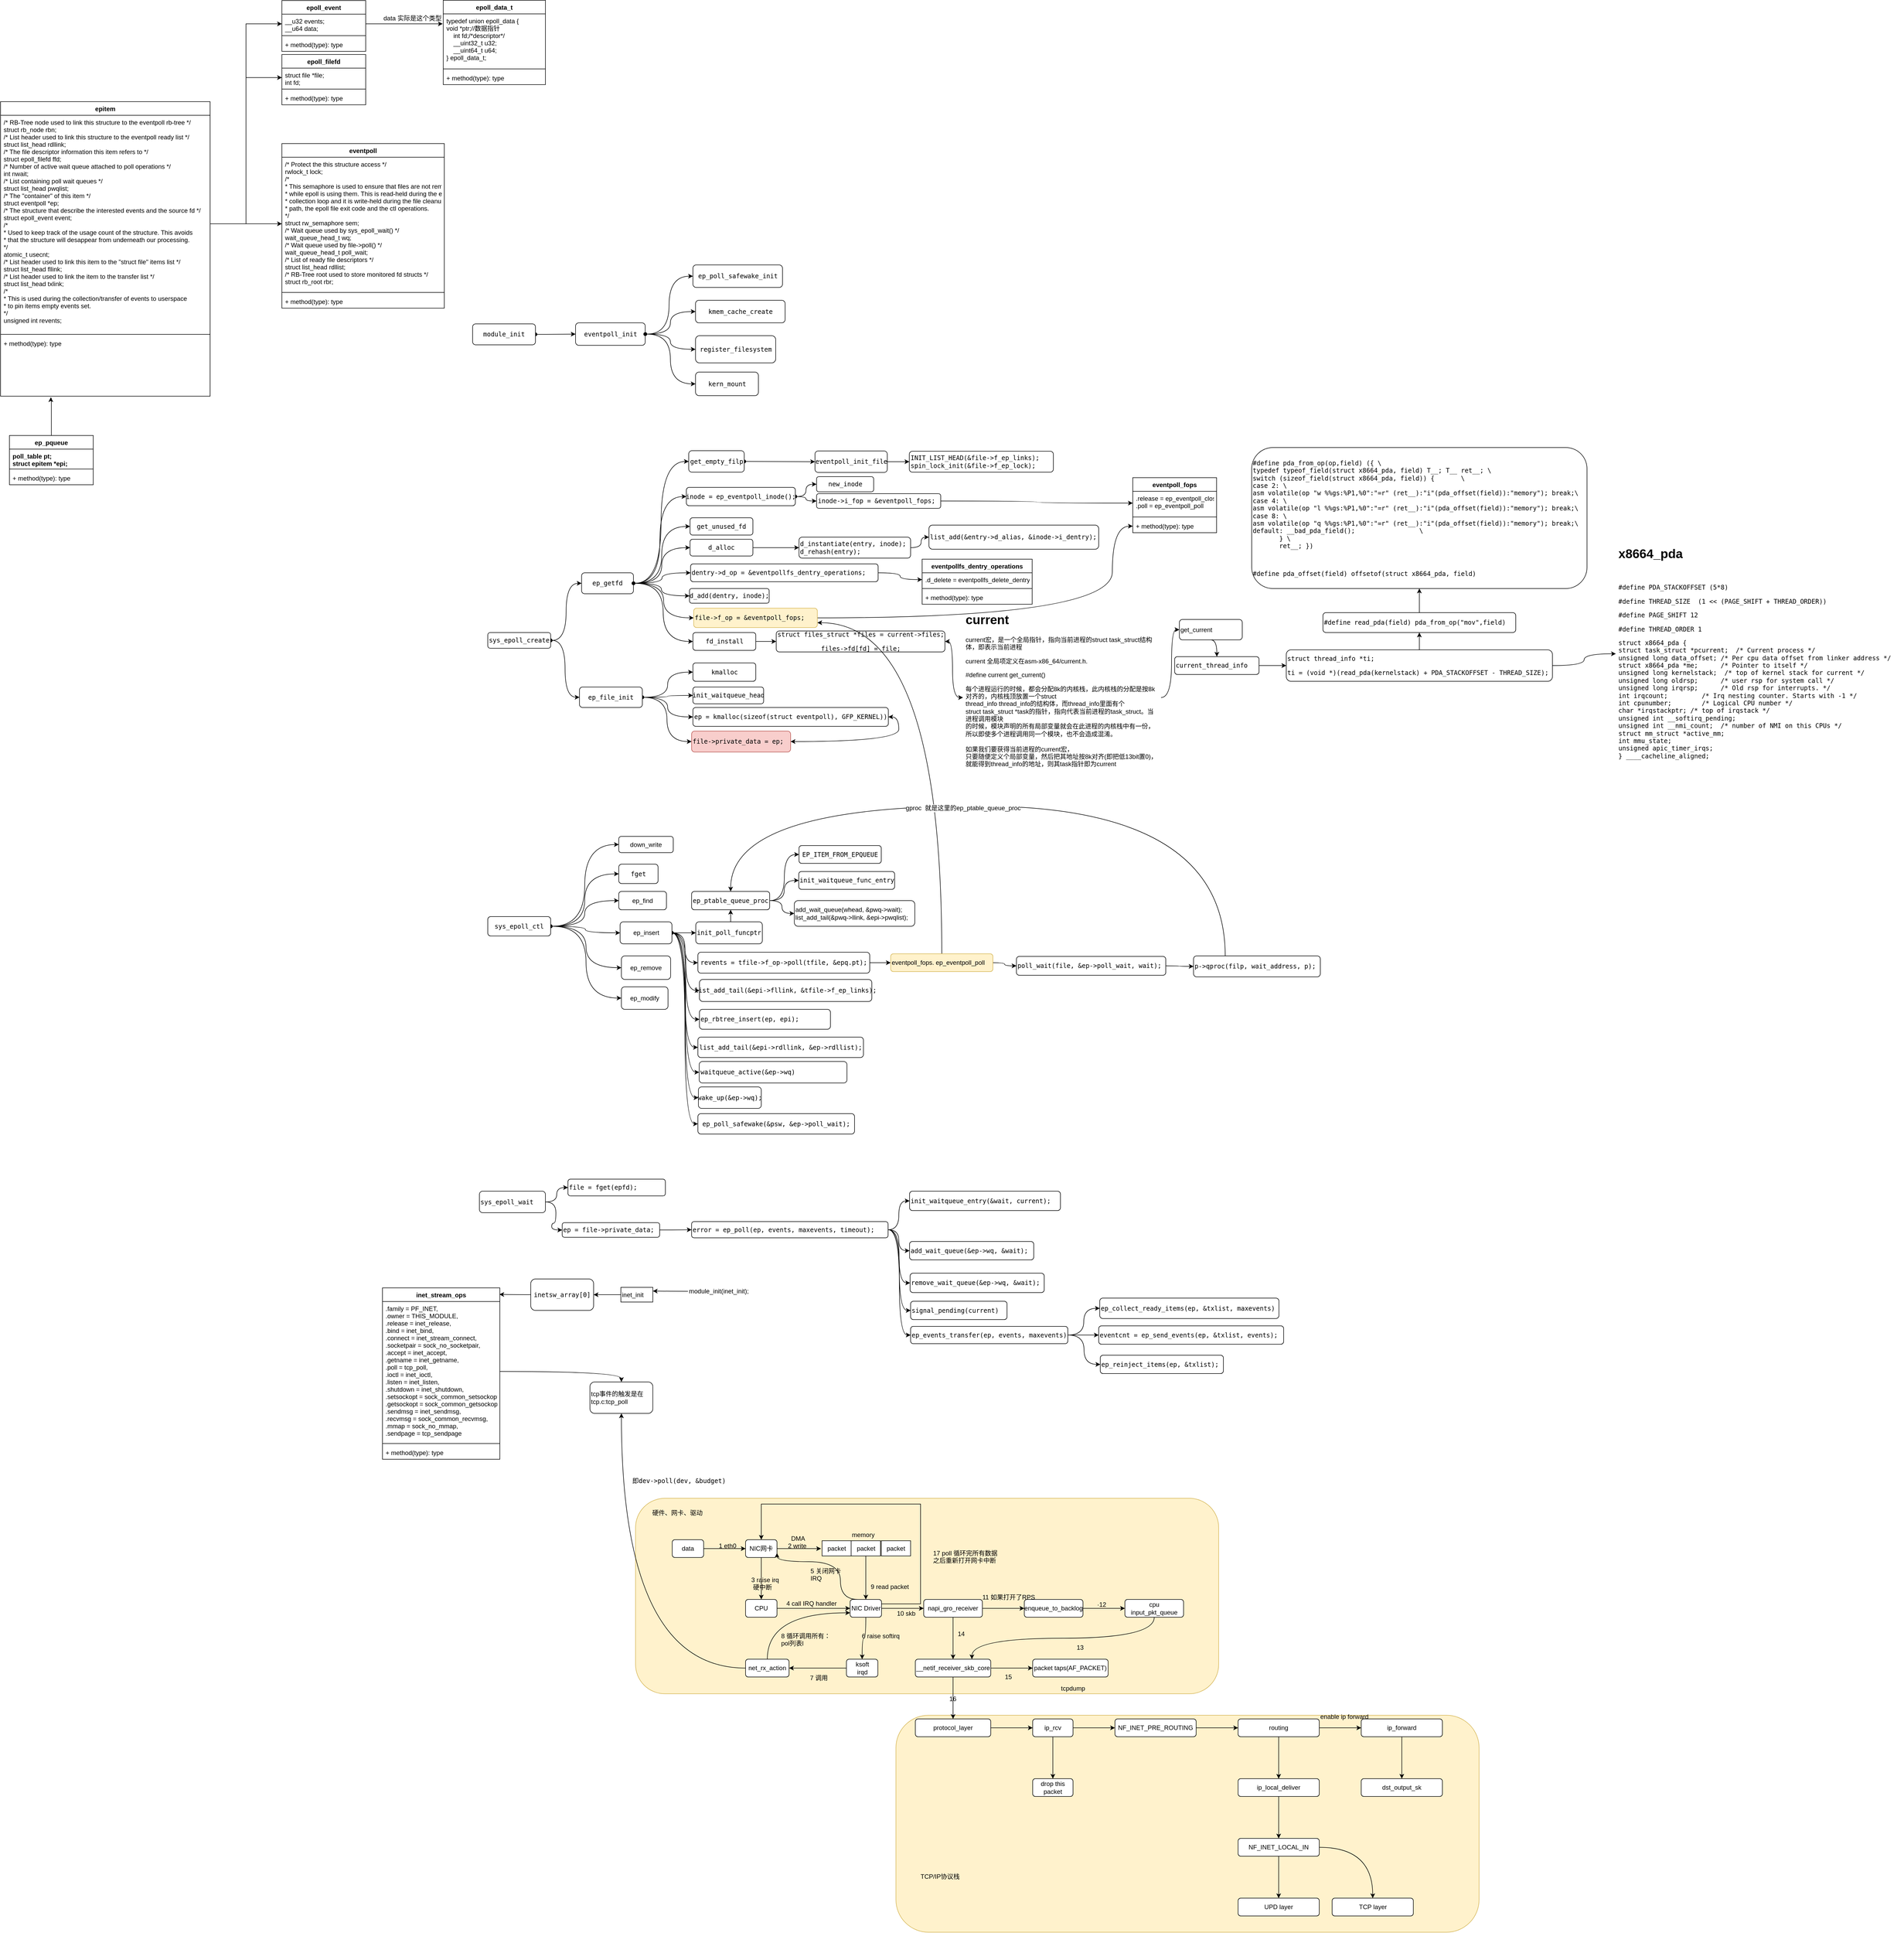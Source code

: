 <mxfile version="10.5.3" type="github"><diagram id="craqX8VbKErLSzMx446K" name="Page-1"><mxGraphModel dx="1212" dy="1494" grid="0" gridSize="10" guides="1" tooltips="1" connect="1" arrows="1" fold="1" page="0" pageScale="1" pageWidth="2339" pageHeight="3300" math="0" shadow="0"><root><mxCell id="0"/><mxCell id="1" parent="0"/><mxCell id="_bItEjpJx2KWf4UYusHs-99" value="" style="rounded=1;whiteSpace=wrap;html=1;fillColor=#fff2cc;strokeColor=#d6b656;" parent="1" vertex="1"><mxGeometry x="1722" y="3249" width="1113" height="414" as="geometry"/></mxCell><mxCell id="_bItEjpJx2KWf4UYusHs-97" value="" style="rounded=1;whiteSpace=wrap;html=1;fillColor=#fff2cc;strokeColor=#d6b656;" parent="1" vertex="1"><mxGeometry x="1225" y="2835" width="1113" height="373" as="geometry"/></mxCell><mxCell id="ZwNpzpnpfVniahjFfzZO-1" value="epitem" style="swimlane;fontStyle=1;align=center;verticalAlign=top;childLayout=stackLayout;horizontal=1;startSize=26;horizontalStack=0;resizeParent=1;resizeParentMax=0;resizeLast=0;collapsible=1;marginBottom=0;" parent="1" vertex="1"><mxGeometry x="13" y="170" width="400" height="562" as="geometry"/></mxCell><mxCell id="ZwNpzpnpfVniahjFfzZO-2" value="/* RB-Tree node used to link this structure to the eventpoll rb-tree */&#xa;struct rb_node rbn;&#xa;/* List header used to link this structure to the eventpoll ready list */&#xa;struct list_head rdllink;&#xa;/* The file descriptor information this item refers to */&#xa;struct epoll_filefd ffd;&#xa;/* Number of active wait queue attached to poll operations */&#xa;int nwait;&#xa;/* List containing poll wait queues */&#xa;struct list_head pwqlist;&#xa;/* The &quot;container&quot; of this item */&#xa;struct eventpoll *ep;&#xa;/* The structure that describe the interested events and the source fd */&#xa;struct epoll_event event;&#xa;/*&#xa; * Used to keep track of the usage count of the structure. This avoids&#xa; * that the structure will desappear from underneath our processing.&#xa; */&#xa;atomic_t usecnt;&#xa;/* List header used to link this item to the &quot;struct file&quot; items list */&#xa;struct list_head fllink;&#xa;/* List header used to link the item to the transfer list */&#xa;struct list_head txlink;&#xa;/*&#xa; * This is used during the collection/transfer of events to userspace&#xa; * to pin items empty events set.&#xa; */&#xa;unsigned int revents;" style="text;strokeColor=none;fillColor=none;align=left;verticalAlign=top;spacingLeft=4;spacingRight=4;overflow=hidden;rotatable=0;points=[[0,0.5],[1,0.5]];portConstraint=eastwest;" parent="ZwNpzpnpfVniahjFfzZO-1" vertex="1"><mxGeometry y="26" width="400" height="414" as="geometry"/></mxCell><mxCell id="ZwNpzpnpfVniahjFfzZO-3" value="" style="line;strokeWidth=1;fillColor=none;align=left;verticalAlign=middle;spacingTop=-1;spacingLeft=3;spacingRight=3;rotatable=0;labelPosition=right;points=[];portConstraint=eastwest;" parent="ZwNpzpnpfVniahjFfzZO-1" vertex="1"><mxGeometry y="440" width="400" height="8" as="geometry"/></mxCell><mxCell id="ZwNpzpnpfVniahjFfzZO-4" value="+ method(type): type" style="text;strokeColor=none;fillColor=none;align=left;verticalAlign=top;spacingLeft=4;spacingRight=4;overflow=hidden;rotatable=0;points=[[0,0.5],[1,0.5]];portConstraint=eastwest;" parent="ZwNpzpnpfVniahjFfzZO-1" vertex="1"><mxGeometry y="448" width="400" height="114" as="geometry"/></mxCell><mxCell id="pTRS4t-ar3EstqvLFvJx-5" style="edgeStyle=orthogonalEdgeStyle;rounded=0;orthogonalLoop=1;jettySize=auto;html=1;exitX=0.5;exitY=0;exitDx=0;exitDy=0;entryX=0.24;entryY=1.018;entryDx=0;entryDy=0;entryPerimeter=0;" parent="1" source="pTRS4t-ar3EstqvLFvJx-1" target="ZwNpzpnpfVniahjFfzZO-4" edge="1"><mxGeometry relative="1" as="geometry"><Array as="points"><mxPoint x="110" y="736"/><mxPoint x="109" y="736"/></Array></mxGeometry></mxCell><mxCell id="pTRS4t-ar3EstqvLFvJx-1" value="ep_pqueue" style="swimlane;fontStyle=1;align=center;verticalAlign=top;childLayout=stackLayout;horizontal=1;startSize=26;horizontalStack=0;resizeParent=1;resizeParentMax=0;resizeLast=0;collapsible=1;marginBottom=0;" parent="1" vertex="1"><mxGeometry x="30" y="807" width="160" height="94" as="geometry"/></mxCell><mxCell id="pTRS4t-ar3EstqvLFvJx-2" value="poll_table pt;&#xa;struct epitem *epi;" style="text;strokeColor=none;fillColor=none;align=left;verticalAlign=top;spacingLeft=4;spacingRight=4;overflow=hidden;rotatable=0;points=[[0,0.5],[1,0.5]];portConstraint=eastwest;fontStyle=1" parent="pTRS4t-ar3EstqvLFvJx-1" vertex="1"><mxGeometry y="26" width="160" height="34" as="geometry"/></mxCell><mxCell id="pTRS4t-ar3EstqvLFvJx-3" value="" style="line;strokeWidth=1;fillColor=none;align=left;verticalAlign=middle;spacingTop=-1;spacingLeft=3;spacingRight=3;rotatable=0;labelPosition=right;points=[];portConstraint=eastwest;" parent="pTRS4t-ar3EstqvLFvJx-1" vertex="1"><mxGeometry y="60" width="160" height="8" as="geometry"/></mxCell><mxCell id="pTRS4t-ar3EstqvLFvJx-4" value="+ method(type): type" style="text;strokeColor=none;fillColor=none;align=left;verticalAlign=top;spacingLeft=4;spacingRight=4;overflow=hidden;rotatable=0;points=[[0,0.5],[1,0.5]];portConstraint=eastwest;" parent="pTRS4t-ar3EstqvLFvJx-1" vertex="1"><mxGeometry y="68" width="160" height="26" as="geometry"/></mxCell><mxCell id="pTRS4t-ar3EstqvLFvJx-7" value="eventpoll" style="swimlane;fontStyle=1;align=center;verticalAlign=top;childLayout=stackLayout;horizontal=1;startSize=26;horizontalStack=0;resizeParent=1;resizeParentMax=0;resizeLast=0;collapsible=1;marginBottom=0;" parent="1" vertex="1"><mxGeometry x="550" y="250" width="310" height="314" as="geometry"/></mxCell><mxCell id="pTRS4t-ar3EstqvLFvJx-8" value="/* Protect the this structure access */&#xa;rwlock_t lock;&#xa;/*&#xa; * This semaphore is used to ensure that files are not removed&#xa; * while epoll is using them. This is read-held during the event&#xa; * collection loop and it is write-held during the file cleanup&#xa; * path, the epoll file exit code and the ctl operations.&#xa; */&#xa;struct rw_semaphore sem;&#xa;/* Wait queue used by sys_epoll_wait() */&#xa;wait_queue_head_t wq;&#xa;/* Wait queue used by file-&gt;poll() */&#xa;wait_queue_head_t poll_wait;&#xa;/* List of ready file descriptors */&#xa;struct list_head rdllist;&#xa;/* RB-Tree root used to store monitored fd structs */&#xa;struct rb_root rbr;" style="text;strokeColor=none;fillColor=none;align=left;verticalAlign=top;spacingLeft=4;spacingRight=4;overflow=hidden;rotatable=0;points=[[0,0.5],[1,0.5]];portConstraint=eastwest;" parent="pTRS4t-ar3EstqvLFvJx-7" vertex="1"><mxGeometry y="26" width="310" height="254" as="geometry"/></mxCell><mxCell id="pTRS4t-ar3EstqvLFvJx-9" value="" style="line;strokeWidth=1;fillColor=none;align=left;verticalAlign=middle;spacingTop=-1;spacingLeft=3;spacingRight=3;rotatable=0;labelPosition=right;points=[];portConstraint=eastwest;" parent="pTRS4t-ar3EstqvLFvJx-7" vertex="1"><mxGeometry y="280" width="310" height="8" as="geometry"/></mxCell><mxCell id="pTRS4t-ar3EstqvLFvJx-10" value="+ method(type): type" style="text;strokeColor=none;fillColor=none;align=left;verticalAlign=top;spacingLeft=4;spacingRight=4;overflow=hidden;rotatable=0;points=[[0,0.5],[1,0.5]];portConstraint=eastwest;" parent="pTRS4t-ar3EstqvLFvJx-7" vertex="1"><mxGeometry y="288" width="310" height="26" as="geometry"/></mxCell><mxCell id="pTRS4t-ar3EstqvLFvJx-11" style="edgeStyle=orthogonalEdgeStyle;rounded=0;orthogonalLoop=1;jettySize=auto;html=1;exitX=1;exitY=0.5;exitDx=0;exitDy=0;entryX=0;entryY=0.5;entryDx=0;entryDy=0;" parent="1" source="ZwNpzpnpfVniahjFfzZO-2" target="pTRS4t-ar3EstqvLFvJx-8" edge="1"><mxGeometry relative="1" as="geometry"/></mxCell><mxCell id="pTRS4t-ar3EstqvLFvJx-12" value="epoll_filefd" style="swimlane;fontStyle=1;align=center;verticalAlign=top;childLayout=stackLayout;horizontal=1;startSize=26;horizontalStack=0;resizeParent=1;resizeParentMax=0;resizeLast=0;collapsible=1;marginBottom=0;" parent="1" vertex="1"><mxGeometry x="550" y="80" width="160" height="96" as="geometry"/></mxCell><mxCell id="pTRS4t-ar3EstqvLFvJx-13" value="struct file *file;&#xa;int fd;" style="text;strokeColor=none;fillColor=none;align=left;verticalAlign=top;spacingLeft=4;spacingRight=4;overflow=hidden;rotatable=0;points=[[0,0.5],[1,0.5]];portConstraint=eastwest;" parent="pTRS4t-ar3EstqvLFvJx-12" vertex="1"><mxGeometry y="26" width="160" height="36" as="geometry"/></mxCell><mxCell id="pTRS4t-ar3EstqvLFvJx-14" value="" style="line;strokeWidth=1;fillColor=none;align=left;verticalAlign=middle;spacingTop=-1;spacingLeft=3;spacingRight=3;rotatable=0;labelPosition=right;points=[];portConstraint=eastwest;" parent="pTRS4t-ar3EstqvLFvJx-12" vertex="1"><mxGeometry y="62" width="160" height="8" as="geometry"/></mxCell><mxCell id="pTRS4t-ar3EstqvLFvJx-15" value="+ method(type): type" style="text;strokeColor=none;fillColor=none;align=left;verticalAlign=top;spacingLeft=4;spacingRight=4;overflow=hidden;rotatable=0;points=[[0,0.5],[1,0.5]];portConstraint=eastwest;" parent="pTRS4t-ar3EstqvLFvJx-12" vertex="1"><mxGeometry y="70" width="160" height="26" as="geometry"/></mxCell><mxCell id="pTRS4t-ar3EstqvLFvJx-16" style="edgeStyle=orthogonalEdgeStyle;rounded=0;orthogonalLoop=1;jettySize=auto;html=1;exitX=1;exitY=0.5;exitDx=0;exitDy=0;entryX=0;entryY=0.5;entryDx=0;entryDy=0;" parent="1" source="ZwNpzpnpfVniahjFfzZO-2" target="pTRS4t-ar3EstqvLFvJx-13" edge="1"><mxGeometry relative="1" as="geometry"/></mxCell><mxCell id="pTRS4t-ar3EstqvLFvJx-17" value="epoll_event" style="swimlane;fontStyle=1;align=center;verticalAlign=top;childLayout=stackLayout;horizontal=1;startSize=26;horizontalStack=0;resizeParent=1;resizeParentMax=0;resizeLast=0;collapsible=1;marginBottom=0;" parent="1" vertex="1"><mxGeometry x="550" y="-23" width="160" height="97" as="geometry"/></mxCell><mxCell id="pTRS4t-ar3EstqvLFvJx-18" value="__u32 events;&#xa;__u64 data;" style="text;strokeColor=none;fillColor=none;align=left;verticalAlign=top;spacingLeft=4;spacingRight=4;overflow=hidden;rotatable=0;points=[[0,0.5],[1,0.5]];portConstraint=eastwest;" parent="pTRS4t-ar3EstqvLFvJx-17" vertex="1"><mxGeometry y="26" width="160" height="37" as="geometry"/></mxCell><mxCell id="pTRS4t-ar3EstqvLFvJx-19" value="" style="line;strokeWidth=1;fillColor=none;align=left;verticalAlign=middle;spacingTop=-1;spacingLeft=3;spacingRight=3;rotatable=0;labelPosition=right;points=[];portConstraint=eastwest;" parent="pTRS4t-ar3EstqvLFvJx-17" vertex="1"><mxGeometry y="63" width="160" height="8" as="geometry"/></mxCell><mxCell id="pTRS4t-ar3EstqvLFvJx-20" value="+ method(type): type" style="text;strokeColor=none;fillColor=none;align=left;verticalAlign=top;spacingLeft=4;spacingRight=4;overflow=hidden;rotatable=0;points=[[0,0.5],[1,0.5]];portConstraint=eastwest;" parent="pTRS4t-ar3EstqvLFvJx-17" vertex="1"><mxGeometry y="71" width="160" height="26" as="geometry"/></mxCell><mxCell id="pTRS4t-ar3EstqvLFvJx-21" style="edgeStyle=orthogonalEdgeStyle;rounded=0;orthogonalLoop=1;jettySize=auto;html=1;exitX=1;exitY=0.5;exitDx=0;exitDy=0;entryX=0;entryY=0.5;entryDx=0;entryDy=0;" parent="1" source="ZwNpzpnpfVniahjFfzZO-2" target="pTRS4t-ar3EstqvLFvJx-18" edge="1"><mxGeometry relative="1" as="geometry"/></mxCell><mxCell id="pTRS4t-ar3EstqvLFvJx-67" value="&lt;pre&gt;&lt;pre&gt;d_add(dentry&lt;span&gt;, &lt;/span&gt;inode)&lt;span&gt;;&lt;/span&gt;&lt;/pre&gt;&lt;/pre&gt;" style="rounded=1;whiteSpace=wrap;html=1;" parent="1" vertex="1"><mxGeometry x="1328" y="1099" width="152" height="28" as="geometry"/></mxCell><mxCell id="pTRS4t-ar3EstqvLFvJx-70" value="" style="edgeStyle=orthogonalEdgeStyle;curved=1;rounded=0;orthogonalLoop=1;jettySize=auto;html=1;startArrow=oval;startFill=1;endArrow=classic;endFill=1;entryX=0;entryY=0.5;entryDx=0;entryDy=0;" parent="1" source="pTRS4t-ar3EstqvLFvJx-68" target="pTRS4t-ar3EstqvLFvJx-69" edge="1"><mxGeometry relative="1" as="geometry"/></mxCell><mxCell id="pTRS4t-ar3EstqvLFvJx-97" style="edgeStyle=orthogonalEdgeStyle;curved=1;rounded=0;orthogonalLoop=1;jettySize=auto;html=1;exitX=1;exitY=0.5;exitDx=0;exitDy=0;entryX=0;entryY=0.5;entryDx=0;entryDy=0;startArrow=oval;startFill=1;endArrow=classic;endFill=1;" parent="1" source="pTRS4t-ar3EstqvLFvJx-68" target="pTRS4t-ar3EstqvLFvJx-84" edge="1"><mxGeometry relative="1" as="geometry"/></mxCell><mxCell id="pTRS4t-ar3EstqvLFvJx-106" style="edgeStyle=orthogonalEdgeStyle;curved=1;rounded=0;orthogonalLoop=1;jettySize=auto;html=1;exitX=1;exitY=0.5;exitDx=0;exitDy=0;entryX=0;entryY=0.5;entryDx=0;entryDy=0;startArrow=oval;startFill=1;endArrow=classic;endFill=1;" parent="1" source="pTRS4t-ar3EstqvLFvJx-68" target="pTRS4t-ar3EstqvLFvJx-105" edge="1"><mxGeometry relative="1" as="geometry"/></mxCell><mxCell id="pTRS4t-ar3EstqvLFvJx-107" style="edgeStyle=orthogonalEdgeStyle;curved=1;rounded=0;orthogonalLoop=1;jettySize=auto;html=1;exitX=1;exitY=0.5;exitDx=0;exitDy=0;entryX=0;entryY=0.5;entryDx=0;entryDy=0;startArrow=oval;startFill=1;endArrow=classic;endFill=1;" parent="1" source="pTRS4t-ar3EstqvLFvJx-68" target="pTRS4t-ar3EstqvLFvJx-67" edge="1"><mxGeometry relative="1" as="geometry"/></mxCell><mxCell id="pTRS4t-ar3EstqvLFvJx-109" style="edgeStyle=orthogonalEdgeStyle;curved=1;rounded=0;orthogonalLoop=1;jettySize=auto;html=1;exitX=1;exitY=0.5;exitDx=0;exitDy=0;entryX=0;entryY=0.5;entryDx=0;entryDy=0;startArrow=oval;startFill=1;endArrow=classic;endFill=1;" parent="1" source="pTRS4t-ar3EstqvLFvJx-68" target="pTRS4t-ar3EstqvLFvJx-108" edge="1"><mxGeometry relative="1" as="geometry"/></mxCell><mxCell id="vGrRax0EMI3FaRqWe0Zc-49" style="edgeStyle=orthogonalEdgeStyle;curved=1;rounded=0;orthogonalLoop=1;jettySize=auto;html=1;exitX=1;exitY=0.5;exitDx=0;exitDy=0;entryX=0;entryY=0.5;entryDx=0;entryDy=0;" parent="1" source="pTRS4t-ar3EstqvLFvJx-68" target="vGrRax0EMI3FaRqWe0Zc-46" edge="1"><mxGeometry relative="1" as="geometry"/></mxCell><mxCell id="vGrRax0EMI3FaRqWe0Zc-64" style="edgeStyle=orthogonalEdgeStyle;curved=1;rounded=0;orthogonalLoop=1;jettySize=auto;html=1;exitX=1;exitY=0.5;exitDx=0;exitDy=0;entryX=0;entryY=0.5;entryDx=0;entryDy=0;" parent="1" source="pTRS4t-ar3EstqvLFvJx-68" target="vGrRax0EMI3FaRqWe0Zc-63" edge="1"><mxGeometry relative="1" as="geometry"/></mxCell><mxCell id="pTRS4t-ar3EstqvLFvJx-68" value="&lt;pre&gt;ep_getfd&lt;/pre&gt;" style="rounded=1;whiteSpace=wrap;html=1;" parent="1" vertex="1"><mxGeometry x="1122" y="1069" width="99" height="40" as="geometry"/></mxCell><mxCell id="pTRS4t-ar3EstqvLFvJx-93" style="edgeStyle=orthogonalEdgeStyle;curved=1;rounded=0;orthogonalLoop=1;jettySize=auto;html=1;exitX=1;exitY=0.5;exitDx=0;exitDy=0;entryX=0;entryY=0.5;entryDx=0;entryDy=0;startArrow=oval;startFill=1;endArrow=classic;endFill=1;" parent="1" source="pTRS4t-ar3EstqvLFvJx-77" target="pTRS4t-ar3EstqvLFvJx-92" edge="1"><mxGeometry relative="1" as="geometry"/></mxCell><mxCell id="pTRS4t-ar3EstqvLFvJx-98" style="edgeStyle=orthogonalEdgeStyle;curved=1;rounded=0;orthogonalLoop=1;jettySize=auto;html=1;exitX=1;exitY=0.5;exitDx=0;exitDy=0;entryX=0;entryY=0.5;entryDx=0;entryDy=0;startArrow=oval;startFill=1;endArrow=classic;endFill=1;" parent="1" source="pTRS4t-ar3EstqvLFvJx-77" target="pTRS4t-ar3EstqvLFvJx-94" edge="1"><mxGeometry relative="1" as="geometry"/></mxCell><mxCell id="pTRS4t-ar3EstqvLFvJx-104" style="edgeStyle=orthogonalEdgeStyle;curved=1;rounded=0;orthogonalLoop=1;jettySize=auto;html=1;exitX=1;exitY=0.5;exitDx=0;exitDy=0;entryX=0;entryY=0.5;entryDx=0;entryDy=0;startArrow=oval;startFill=1;endArrow=classic;endFill=1;" parent="1" source="pTRS4t-ar3EstqvLFvJx-84" target="pTRS4t-ar3EstqvLFvJx-103" edge="1"><mxGeometry relative="1" as="geometry"/></mxCell><mxCell id="vGrRax0EMI3FaRqWe0Zc-44" style="edgeStyle=orthogonalEdgeStyle;curved=1;rounded=0;orthogonalLoop=1;jettySize=auto;html=1;exitX=1;exitY=0.5;exitDx=0;exitDy=0;entryX=0;entryY=0.5;entryDx=0;entryDy=0;" parent="1" source="pTRS4t-ar3EstqvLFvJx-84" target="vGrRax0EMI3FaRqWe0Zc-43" edge="1"><mxGeometry relative="1" as="geometry"/></mxCell><mxCell id="pTRS4t-ar3EstqvLFvJx-81" value="" style="edgeStyle=orthogonalEdgeStyle;curved=1;rounded=0;orthogonalLoop=1;jettySize=auto;html=1;startArrow=oval;startFill=1;endArrow=classic;endFill=1;entryX=0;entryY=0.5;entryDx=0;entryDy=0;" parent="1" source="pTRS4t-ar3EstqvLFvJx-77" target="pTRS4t-ar3EstqvLFvJx-80" edge="1"><mxGeometry relative="1" as="geometry"/></mxCell><mxCell id="pTRS4t-ar3EstqvLFvJx-77" value="&lt;pre&gt;eventpoll_init&lt;/pre&gt;" style="rounded=1;whiteSpace=wrap;html=1;" parent="1" vertex="1"><mxGeometry x="1110.5" y="592" width="133" height="43" as="geometry"/></mxCell><mxCell id="pTRS4t-ar3EstqvLFvJx-83" value="" style="edgeStyle=orthogonalEdgeStyle;curved=1;rounded=0;orthogonalLoop=1;jettySize=auto;html=1;startArrow=oval;startFill=1;endArrow=classic;endFill=1;exitX=1;exitY=0.5;exitDx=0;exitDy=0;entryX=0;entryY=0.5;entryDx=0;entryDy=0;" parent="1" source="pTRS4t-ar3EstqvLFvJx-77" target="pTRS4t-ar3EstqvLFvJx-82" edge="1"><mxGeometry relative="1" as="geometry"><mxPoint x="1262.5" y="521.5" as="sourcePoint"/></mxGeometry></mxCell><mxCell id="pTRS4t-ar3EstqvLFvJx-80" value="&lt;pre&gt;ep_poll_safewake_init&lt;/pre&gt;" style="rounded=1;whiteSpace=wrap;html=1;" parent="1" vertex="1"><mxGeometry x="1334.5" y="481.5" width="171" height="43" as="geometry"/></mxCell><mxCell id="pTRS4t-ar3EstqvLFvJx-82" value="&lt;pre&gt;kmem_cache_create&lt;/pre&gt;" style="rounded=1;whiteSpace=wrap;html=1;" parent="1" vertex="1"><mxGeometry x="1339.5" y="549" width="171" height="43" as="geometry"/></mxCell><mxCell id="pTRS4t-ar3EstqvLFvJx-102" value="" style="edgeStyle=orthogonalEdgeStyle;curved=1;rounded=0;orthogonalLoop=1;jettySize=auto;html=1;startArrow=oval;startFill=1;endArrow=classic;endFill=1;" parent="1" source="pTRS4t-ar3EstqvLFvJx-69" target="pTRS4t-ar3EstqvLFvJx-101" edge="1"><mxGeometry relative="1" as="geometry"/></mxCell><mxCell id="pTRS4t-ar3EstqvLFvJx-69" value="&lt;pre&gt;get_empty_filp&lt;/pre&gt;" style="rounded=1;whiteSpace=wrap;html=1;" parent="1" vertex="1"><mxGeometry x="1326.5" y="836" width="106" height="41" as="geometry"/></mxCell><mxCell id="vGrRax0EMI3FaRqWe0Zc-42" style="edgeStyle=orthogonalEdgeStyle;curved=1;rounded=0;orthogonalLoop=1;jettySize=auto;html=1;exitX=1;exitY=0.5;exitDx=0;exitDy=0;entryX=0;entryY=0.5;entryDx=0;entryDy=0;" parent="1" source="pTRS4t-ar3EstqvLFvJx-101" target="vGrRax0EMI3FaRqWe0Zc-41" edge="1"><mxGeometry relative="1" as="geometry"/></mxCell><mxCell id="pTRS4t-ar3EstqvLFvJx-101" value="&lt;pre&gt;eventpoll_init_file&lt;/pre&gt;" style="rounded=1;whiteSpace=wrap;html=1;" parent="1" vertex="1"><mxGeometry x="1567.5" y="836.5" width="138" height="41" as="geometry"/></mxCell><mxCell id="pTRS4t-ar3EstqvLFvJx-87" style="edgeStyle=orthogonalEdgeStyle;curved=1;rounded=0;orthogonalLoop=1;jettySize=auto;html=1;exitX=1;exitY=0.5;exitDx=0;exitDy=0;entryX=0;entryY=0.5;entryDx=0;entryDy=0;startArrow=oval;startFill=1;endArrow=classic;endFill=1;" parent="1" source="pTRS4t-ar3EstqvLFvJx-68" target="pTRS4t-ar3EstqvLFvJx-85" edge="1"><mxGeometry relative="1" as="geometry"/></mxCell><mxCell id="pTRS4t-ar3EstqvLFvJx-84" value="&lt;pre&gt;&lt;pre&gt;inode &lt;span&gt;= &lt;/span&gt;ep_eventpoll_inode()&lt;span&gt;;&lt;/span&gt;&lt;/pre&gt;&lt;/pre&gt;" style="rounded=1;whiteSpace=wrap;html=1;" parent="1" vertex="1"><mxGeometry x="1322" y="906" width="208" height="35" as="geometry"/></mxCell><mxCell id="pTRS4t-ar3EstqvLFvJx-85" value="&lt;pre&gt;get_unused_fd&lt;/pre&gt;" style="rounded=1;whiteSpace=wrap;html=1;" parent="1" vertex="1"><mxGeometry x="1329" y="964" width="120" height="33" as="geometry"/></mxCell><mxCell id="pTRS4t-ar3EstqvLFvJx-92" value="&lt;pre&gt;register_filesystem&lt;/pre&gt;" style="rounded=1;whiteSpace=wrap;html=1;" parent="1" vertex="1"><mxGeometry x="1339.5" y="616.5" width="153" height="52" as="geometry"/></mxCell><mxCell id="pTRS4t-ar3EstqvLFvJx-94" value="&lt;pre&gt;kern_mount&lt;/pre&gt;" style="rounded=1;whiteSpace=wrap;html=1;" parent="1" vertex="1"><mxGeometry x="1339.5" y="686" width="120" height="45" as="geometry"/></mxCell><mxCell id="pTRS4t-ar3EstqvLFvJx-103" value="&lt;pre&gt;new_inode&lt;/pre&gt;" style="rounded=1;whiteSpace=wrap;html=1;" parent="1" vertex="1"><mxGeometry x="1570.5" y="885.5" width="109" height="29" as="geometry"/></mxCell><mxCell id="vGrRax0EMI3FaRqWe0Zc-57" style="edgeStyle=orthogonalEdgeStyle;curved=1;rounded=0;orthogonalLoop=1;jettySize=auto;html=1;exitX=1;exitY=0.5;exitDx=0;exitDy=0;" parent="1" source="pTRS4t-ar3EstqvLFvJx-105" target="vGrRax0EMI3FaRqWe0Zc-56" edge="1"><mxGeometry relative="1" as="geometry"/></mxCell><mxCell id="pTRS4t-ar3EstqvLFvJx-105" value="&lt;pre&gt;d_alloc&lt;/pre&gt;" style="rounded=1;whiteSpace=wrap;html=1;" parent="1" vertex="1"><mxGeometry x="1329" y="1005" width="120" height="32" as="geometry"/></mxCell><mxCell id="vGrRax0EMI3FaRqWe0Zc-61" value="" style="edgeStyle=orthogonalEdgeStyle;curved=1;rounded=0;orthogonalLoop=1;jettySize=auto;html=1;" parent="1" source="pTRS4t-ar3EstqvLFvJx-108" target="vGrRax0EMI3FaRqWe0Zc-60" edge="1"><mxGeometry relative="1" as="geometry"/></mxCell><mxCell id="pTRS4t-ar3EstqvLFvJx-108" value="&lt;pre&gt;fd_install&lt;/pre&gt;" style="rounded=1;whiteSpace=wrap;html=1;" parent="1" vertex="1"><mxGeometry x="1334.5" y="1183" width="120" height="34" as="geometry"/></mxCell><mxCell id="vGrRax0EMI3FaRqWe0Zc-60" value="&lt;pre&gt;&lt;pre&gt;&lt;pre&gt;&lt;span&gt;struct &lt;/span&gt;files_struct &lt;span&gt;*&lt;/span&gt;files &lt;span&gt;= &lt;/span&gt;current&lt;span&gt;-&amp;gt;&lt;/span&gt;files&lt;span&gt;;&lt;/span&gt;&lt;/pre&gt;&lt;/pre&gt;&lt;pre&gt;files&lt;span&gt;-&amp;gt;&lt;/span&gt;fd[fd] &lt;span&gt;= &lt;/span&gt;file&lt;span&gt;;&lt;/span&gt;&lt;/pre&gt;&lt;/pre&gt;" style="rounded=1;whiteSpace=wrap;html=1;" parent="1" vertex="1"><mxGeometry x="1493.5" y="1180" width="322" height="40" as="geometry"/></mxCell><mxCell id="pTRS4t-ar3EstqvLFvJx-117" style="edgeStyle=orthogonalEdgeStyle;curved=1;rounded=0;orthogonalLoop=1;jettySize=auto;html=1;exitX=1;exitY=0.5;exitDx=0;exitDy=0;entryX=0;entryY=0.5;entryDx=0;entryDy=0;startArrow=oval;startFill=1;endArrow=classic;endFill=1;" parent="1" source="pTRS4t-ar3EstqvLFvJx-116" target="pTRS4t-ar3EstqvLFvJx-77" edge="1"><mxGeometry relative="1" as="geometry"/></mxCell><mxCell id="pTRS4t-ar3EstqvLFvJx-116" value="&lt;pre&gt;module_init&lt;/pre&gt;" style="rounded=1;whiteSpace=wrap;html=1;" parent="1" vertex="1"><mxGeometry x="914" y="594" width="120" height="40" as="geometry"/></mxCell><mxCell id="pTRS4t-ar3EstqvLFvJx-119" style="edgeStyle=orthogonalEdgeStyle;curved=1;rounded=0;orthogonalLoop=1;jettySize=auto;html=1;exitX=1;exitY=0.5;exitDx=0;exitDy=0;entryX=0;entryY=0.5;entryDx=0;entryDy=0;startArrow=oval;startFill=1;endArrow=classic;endFill=1;" parent="1" source="pTRS4t-ar3EstqvLFvJx-118" target="pTRS4t-ar3EstqvLFvJx-68" edge="1"><mxGeometry relative="1" as="geometry"/></mxCell><mxCell id="pTRS4t-ar3EstqvLFvJx-121" style="edgeStyle=orthogonalEdgeStyle;curved=1;rounded=0;orthogonalLoop=1;jettySize=auto;html=1;exitX=1;exitY=0.5;exitDx=0;exitDy=0;entryX=0;entryY=0.5;entryDx=0;entryDy=0;startArrow=oval;startFill=1;endArrow=classic;endFill=1;" parent="1" source="pTRS4t-ar3EstqvLFvJx-118" target="pTRS4t-ar3EstqvLFvJx-120" edge="1"><mxGeometry relative="1" as="geometry"/></mxCell><mxCell id="pTRS4t-ar3EstqvLFvJx-118" value="&lt;pre&gt;sys_epoll_create&lt;/pre&gt;" style="rounded=1;whiteSpace=wrap;html=1;" parent="1" vertex="1"><mxGeometry x="943" y="1183" width="120" height="30" as="geometry"/></mxCell><mxCell id="pTRS4t-ar3EstqvLFvJx-123" value="" style="edgeStyle=orthogonalEdgeStyle;curved=1;rounded=0;orthogonalLoop=1;jettySize=auto;html=1;startArrow=oval;startFill=1;endArrow=classic;endFill=1;entryX=0;entryY=0.5;entryDx=0;entryDy=0;" parent="1" source="pTRS4t-ar3EstqvLFvJx-120" target="pTRS4t-ar3EstqvLFvJx-122" edge="1"><mxGeometry relative="1" as="geometry"/></mxCell><mxCell id="pTRS4t-ar3EstqvLFvJx-125" style="edgeStyle=orthogonalEdgeStyle;curved=1;rounded=0;orthogonalLoop=1;jettySize=auto;html=1;exitX=1;exitY=0.5;exitDx=0;exitDy=0;entryX=0;entryY=0.5;entryDx=0;entryDy=0;startArrow=oval;startFill=1;endArrow=classic;endFill=1;" parent="1" source="pTRS4t-ar3EstqvLFvJx-120" target="pTRS4t-ar3EstqvLFvJx-124" edge="1"><mxGeometry relative="1" as="geometry"/></mxCell><mxCell id="vGrRax0EMI3FaRqWe0Zc-67" style="edgeStyle=orthogonalEdgeStyle;curved=1;rounded=0;orthogonalLoop=1;jettySize=auto;html=1;exitX=1;exitY=0.5;exitDx=0;exitDy=0;entryX=0;entryY=0.5;entryDx=0;entryDy=0;" parent="1" source="pTRS4t-ar3EstqvLFvJx-120" target="vGrRax0EMI3FaRqWe0Zc-66" edge="1"><mxGeometry relative="1" as="geometry"/></mxCell><mxCell id="vGrRax0EMI3FaRqWe0Zc-69" style="edgeStyle=orthogonalEdgeStyle;curved=1;rounded=0;orthogonalLoop=1;jettySize=auto;html=1;exitX=1;exitY=0.5;exitDx=0;exitDy=0;entryX=0;entryY=0.5;entryDx=0;entryDy=0;" parent="1" source="pTRS4t-ar3EstqvLFvJx-120" target="vGrRax0EMI3FaRqWe0Zc-68" edge="1"><mxGeometry relative="1" as="geometry"/></mxCell><mxCell id="pTRS4t-ar3EstqvLFvJx-120" value="&lt;pre&gt;ep_file_init&lt;/pre&gt;" style="rounded=1;whiteSpace=wrap;html=1;" parent="1" vertex="1"><mxGeometry x="1118" y="1287" width="120" height="39" as="geometry"/></mxCell><mxCell id="pTRS4t-ar3EstqvLFvJx-122" value="&lt;pre&gt;kmalloc&lt;/pre&gt;" style="rounded=1;whiteSpace=wrap;html=1;" parent="1" vertex="1"><mxGeometry x="1334.5" y="1241" width="120" height="35" as="geometry"/></mxCell><mxCell id="pTRS4t-ar3EstqvLFvJx-124" value="&lt;pre&gt;init_waitqueue_head&lt;/pre&gt;" style="rounded=1;whiteSpace=wrap;html=1;" parent="1" vertex="1"><mxGeometry x="1334.5" y="1287" width="135" height="32" as="geometry"/></mxCell><mxCell id="JHml55X_JObtvZHNnwgi-3" value="" style="edgeStyle=orthogonalEdgeStyle;curved=1;rounded=0;orthogonalLoop=1;jettySize=auto;html=1;startArrow=oval;startFill=1;endArrow=classic;endFill=1;entryX=0;entryY=0.5;entryDx=0;entryDy=0;" parent="1" source="JHml55X_JObtvZHNnwgi-1" target="JHml55X_JObtvZHNnwgi-2" edge="1"><mxGeometry relative="1" as="geometry"/></mxCell><mxCell id="JHml55X_JObtvZHNnwgi-5" style="edgeStyle=orthogonalEdgeStyle;curved=1;rounded=0;orthogonalLoop=1;jettySize=auto;html=1;exitX=1;exitY=0.5;exitDx=0;exitDy=0;entryX=0;entryY=0.5;entryDx=0;entryDy=0;startArrow=oval;startFill=1;endArrow=classic;endFill=1;" parent="1" source="JHml55X_JObtvZHNnwgi-1" target="JHml55X_JObtvZHNnwgi-4" edge="1"><mxGeometry relative="1" as="geometry"/></mxCell><mxCell id="JHml55X_JObtvZHNnwgi-8" style="edgeStyle=orthogonalEdgeStyle;curved=1;rounded=0;orthogonalLoop=1;jettySize=auto;html=1;exitX=1;exitY=0.5;exitDx=0;exitDy=0;entryX=0;entryY=0.5;entryDx=0;entryDy=0;startArrow=oval;startFill=1;endArrow=classic;endFill=1;" parent="1" source="JHml55X_JObtvZHNnwgi-1" target="JHml55X_JObtvZHNnwgi-7" edge="1"><mxGeometry relative="1" as="geometry"/></mxCell><mxCell id="JHml55X_JObtvZHNnwgi-11" style="edgeStyle=orthogonalEdgeStyle;curved=1;rounded=0;orthogonalLoop=1;jettySize=auto;html=1;exitX=1;exitY=0.5;exitDx=0;exitDy=0;entryX=0;entryY=0.5;entryDx=0;entryDy=0;startArrow=oval;startFill=1;endArrow=classic;endFill=1;" parent="1" source="JHml55X_JObtvZHNnwgi-1" target="JHml55X_JObtvZHNnwgi-10" edge="1"><mxGeometry relative="1" as="geometry"/></mxCell><mxCell id="JHml55X_JObtvZHNnwgi-12" style="edgeStyle=orthogonalEdgeStyle;curved=1;rounded=0;orthogonalLoop=1;jettySize=auto;html=1;exitX=1;exitY=0.5;exitDx=0;exitDy=0;entryX=0;entryY=0.5;entryDx=0;entryDy=0;startArrow=oval;startFill=1;endArrow=classic;endFill=1;" parent="1" source="JHml55X_JObtvZHNnwgi-1" target="JHml55X_JObtvZHNnwgi-9" edge="1"><mxGeometry relative="1" as="geometry"/></mxCell><mxCell id="JHml55X_JObtvZHNnwgi-14" style="edgeStyle=orthogonalEdgeStyle;curved=1;rounded=0;orthogonalLoop=1;jettySize=auto;html=1;exitX=1;exitY=0.5;exitDx=0;exitDy=0;entryX=0;entryY=0.5;entryDx=0;entryDy=0;startArrow=oval;startFill=1;endArrow=classic;endFill=1;" parent="1" source="JHml55X_JObtvZHNnwgi-1" target="JHml55X_JObtvZHNnwgi-13" edge="1"><mxGeometry relative="1" as="geometry"/></mxCell><mxCell id="JHml55X_JObtvZHNnwgi-1" value="&lt;pre&gt;sys_epoll_ctl&lt;/pre&gt;" style="rounded=1;whiteSpace=wrap;html=1;" parent="1" vertex="1"><mxGeometry x="943" y="1725" width="120" height="37" as="geometry"/></mxCell><mxCell id="JHml55X_JObtvZHNnwgi-2" value="&lt;pre&gt;fget&lt;/pre&gt;" style="rounded=1;whiteSpace=wrap;html=1;" parent="1" vertex="1"><mxGeometry x="1193" y="1625" width="75" height="37" as="geometry"/></mxCell><mxCell id="JHml55X_JObtvZHNnwgi-4" value="down_write" style="rounded=1;whiteSpace=wrap;html=1;" parent="1" vertex="1"><mxGeometry x="1193" y="1572" width="104" height="31" as="geometry"/></mxCell><mxCell id="JHml55X_JObtvZHNnwgi-7" value="ep_find" style="rounded=1;whiteSpace=wrap;html=1;" parent="1" vertex="1"><mxGeometry x="1193" y="1677" width="91" height="35" as="geometry"/></mxCell><mxCell id="JHml55X_JObtvZHNnwgi-16" value="" style="edgeStyle=orthogonalEdgeStyle;curved=1;rounded=0;orthogonalLoop=1;jettySize=auto;html=1;startArrow=oval;startFill=1;endArrow=classic;endFill=1;" parent="1" source="JHml55X_JObtvZHNnwgi-9" target="JHml55X_JObtvZHNnwgi-15" edge="1"><mxGeometry relative="1" as="geometry"/></mxCell><mxCell id="vGrRax0EMI3FaRqWe0Zc-4" style="edgeStyle=orthogonalEdgeStyle;rounded=0;orthogonalLoop=1;jettySize=auto;html=1;exitX=1;exitY=0.5;exitDx=0;exitDy=0;entryX=0;entryY=0.5;entryDx=0;entryDy=0;curved=1;" parent="1" source="JHml55X_JObtvZHNnwgi-9" target="vGrRax0EMI3FaRqWe0Zc-3" edge="1"><mxGeometry relative="1" as="geometry"/></mxCell><mxCell id="vGrRax0EMI3FaRqWe0Zc-7" style="edgeStyle=orthogonalEdgeStyle;curved=1;rounded=0;orthogonalLoop=1;jettySize=auto;html=1;exitX=1;exitY=0.5;exitDx=0;exitDy=0;entryX=0;entryY=0.5;entryDx=0;entryDy=0;" parent="1" source="JHml55X_JObtvZHNnwgi-9" target="vGrRax0EMI3FaRqWe0Zc-5" edge="1"><mxGeometry relative="1" as="geometry"/></mxCell><mxCell id="vGrRax0EMI3FaRqWe0Zc-8" style="edgeStyle=orthogonalEdgeStyle;curved=1;rounded=0;orthogonalLoop=1;jettySize=auto;html=1;exitX=1;exitY=0.5;exitDx=0;exitDy=0;entryX=0;entryY=0.5;entryDx=0;entryDy=0;" parent="1" source="JHml55X_JObtvZHNnwgi-9" target="vGrRax0EMI3FaRqWe0Zc-6" edge="1"><mxGeometry relative="1" as="geometry"/></mxCell><mxCell id="vGrRax0EMI3FaRqWe0Zc-10" style="edgeStyle=orthogonalEdgeStyle;curved=1;rounded=0;orthogonalLoop=1;jettySize=auto;html=1;exitX=1;exitY=0.5;exitDx=0;exitDy=0;entryX=0;entryY=0.5;entryDx=0;entryDy=0;" parent="1" source="JHml55X_JObtvZHNnwgi-9" target="vGrRax0EMI3FaRqWe0Zc-9" edge="1"><mxGeometry relative="1" as="geometry"/></mxCell><mxCell id="vGrRax0EMI3FaRqWe0Zc-12" style="edgeStyle=orthogonalEdgeStyle;curved=1;rounded=0;orthogonalLoop=1;jettySize=auto;html=1;exitX=1;exitY=0.5;exitDx=0;exitDy=0;entryX=0;entryY=0.5;entryDx=0;entryDy=0;" parent="1" source="JHml55X_JObtvZHNnwgi-9" target="vGrRax0EMI3FaRqWe0Zc-11" edge="1"><mxGeometry relative="1" as="geometry"/></mxCell><mxCell id="vGrRax0EMI3FaRqWe0Zc-17" style="edgeStyle=orthogonalEdgeStyle;curved=1;rounded=0;orthogonalLoop=1;jettySize=auto;html=1;exitX=1;exitY=0.5;exitDx=0;exitDy=0;entryX=0;entryY=0.5;entryDx=0;entryDy=0;" parent="1" source="JHml55X_JObtvZHNnwgi-9" target="vGrRax0EMI3FaRqWe0Zc-14" edge="1"><mxGeometry relative="1" as="geometry"/></mxCell><mxCell id="vGrRax0EMI3FaRqWe0Zc-25" style="edgeStyle=orthogonalEdgeStyle;curved=1;rounded=0;orthogonalLoop=1;jettySize=auto;html=1;exitX=1;exitY=0.5;exitDx=0;exitDy=0;entryX=0;entryY=0.5;entryDx=0;entryDy=0;" parent="1" source="JHml55X_JObtvZHNnwgi-9" target="vGrRax0EMI3FaRqWe0Zc-13" edge="1"><mxGeometry relative="1" as="geometry"/></mxCell><mxCell id="JHml55X_JObtvZHNnwgi-9" value="ep_insert" style="rounded=1;whiteSpace=wrap;html=1;" parent="1" vertex="1"><mxGeometry x="1195.5" y="1735" width="99" height="42" as="geometry"/></mxCell><mxCell id="vGrRax0EMI3FaRqWe0Zc-2" style="edgeStyle=orthogonalEdgeStyle;rounded=0;orthogonalLoop=1;jettySize=auto;html=1;exitX=0.5;exitY=0;exitDx=0;exitDy=0;entryX=0.5;entryY=1;entryDx=0;entryDy=0;" parent="1" source="JHml55X_JObtvZHNnwgi-15" target="vGrRax0EMI3FaRqWe0Zc-1" edge="1"><mxGeometry relative="1" as="geometry"/></mxCell><mxCell id="JHml55X_JObtvZHNnwgi-15" value="&lt;pre&gt;init_poll_funcptr&lt;/pre&gt;" style="rounded=1;whiteSpace=wrap;html=1;" parent="1" vertex="1"><mxGeometry x="1340" y="1735" width="127" height="42" as="geometry"/></mxCell><mxCell id="JHml55X_JObtvZHNnwgi-10" value="ep_remove" style="rounded=1;whiteSpace=wrap;html=1;" parent="1" vertex="1"><mxGeometry x="1198" y="1800" width="94" height="45" as="geometry"/></mxCell><mxCell id="JHml55X_JObtvZHNnwgi-13" value="ep_modify" style="rounded=1;whiteSpace=wrap;html=1;" parent="1" vertex="1"><mxGeometry x="1198" y="1859" width="89" height="43" as="geometry"/></mxCell><mxCell id="vGrRax0EMI3FaRqWe0Zc-20" style="edgeStyle=orthogonalEdgeStyle;curved=1;rounded=0;orthogonalLoop=1;jettySize=auto;html=1;exitX=1;exitY=0.5;exitDx=0;exitDy=0;entryX=0;entryY=0.5;entryDx=0;entryDy=0;" parent="1" source="vGrRax0EMI3FaRqWe0Zc-1" target="vGrRax0EMI3FaRqWe0Zc-18" edge="1"><mxGeometry relative="1" as="geometry"><mxPoint x="1498" y="1639.5" as="sourcePoint"/></mxGeometry></mxCell><mxCell id="vGrRax0EMI3FaRqWe0Zc-22" style="edgeStyle=orthogonalEdgeStyle;curved=1;rounded=0;orthogonalLoop=1;jettySize=auto;html=1;exitX=1;exitY=0.5;exitDx=0;exitDy=0;entryX=0;entryY=0.5;entryDx=0;entryDy=0;" parent="1" source="vGrRax0EMI3FaRqWe0Zc-1" target="vGrRax0EMI3FaRqWe0Zc-21" edge="1"><mxGeometry relative="1" as="geometry"><mxPoint x="1498" y="1639.5" as="sourcePoint"/></mxGeometry></mxCell><mxCell id="vGrRax0EMI3FaRqWe0Zc-24" style="edgeStyle=orthogonalEdgeStyle;curved=1;rounded=0;orthogonalLoop=1;jettySize=auto;html=1;exitX=1;exitY=0.5;exitDx=0;exitDy=0;entryX=0;entryY=0.5;entryDx=0;entryDy=0;" parent="1" source="vGrRax0EMI3FaRqWe0Zc-1" target="vGrRax0EMI3FaRqWe0Zc-23" edge="1"><mxGeometry relative="1" as="geometry"><mxPoint x="1498" y="1639.5" as="sourcePoint"/></mxGeometry></mxCell><mxCell id="vGrRax0EMI3FaRqWe0Zc-1" value="&lt;pre&gt;ep_ptable_queue_proc&lt;/pre&gt;" style="rounded=1;whiteSpace=wrap;html=1;" parent="1" vertex="1"><mxGeometry x="1332" y="1677" width="149" height="35" as="geometry"/></mxCell><mxCell id="vGrRax0EMI3FaRqWe0Zc-32" style="edgeStyle=orthogonalEdgeStyle;curved=1;rounded=0;orthogonalLoop=1;jettySize=auto;html=1;exitX=1;exitY=0.5;exitDx=0;exitDy=0;entryX=0;entryY=0.5;entryDx=0;entryDy=0;" parent="1" source="vGrRax0EMI3FaRqWe0Zc-3" target="vGrRax0EMI3FaRqWe0Zc-30" edge="1"><mxGeometry relative="1" as="geometry"/></mxCell><mxCell id="vGrRax0EMI3FaRqWe0Zc-3" value="&lt;pre&gt;&lt;pre&gt;revents &lt;span&gt;= &lt;/span&gt;tfile&lt;span&gt;-&amp;gt;&lt;/span&gt;f_op&lt;span&gt;-&amp;gt;&lt;/span&gt;poll(tfile&lt;span&gt;, &lt;/span&gt;&lt;span&gt;&amp;amp;&lt;/span&gt;epq.pt)&lt;span&gt;;&lt;/span&gt;&lt;/pre&gt;&lt;/pre&gt;" style="rounded=1;whiteSpace=wrap;html=1;" parent="1" vertex="1"><mxGeometry x="1344" y="1793" width="328" height="40" as="geometry"/></mxCell><mxCell id="vGrRax0EMI3FaRqWe0Zc-5" value="&lt;pre&gt;list_add_tail(&lt;span&gt;&amp;amp;&lt;/span&gt;epi&lt;span&gt;-&amp;gt;&lt;/span&gt;fllink&lt;span&gt;, &lt;/span&gt;&lt;span&gt;&amp;amp;&lt;/span&gt;tfile&lt;span&gt;-&amp;gt;&lt;/span&gt;f_ep_links)&lt;span&gt;;&lt;/span&gt;&lt;/pre&gt;" style="rounded=1;whiteSpace=wrap;html=1;" parent="1" vertex="1"><mxGeometry x="1347" y="1845" width="329" height="42" as="geometry"/></mxCell><mxCell id="vGrRax0EMI3FaRqWe0Zc-6" value="&lt;pre&gt;ep_rbtree_insert(ep&lt;span&gt;, &lt;/span&gt;epi)&lt;span&gt;;&lt;/span&gt;&lt;/pre&gt;" style="rounded=1;whiteSpace=wrap;html=1;align=left;" parent="1" vertex="1"><mxGeometry x="1347" y="1902" width="250" height="38" as="geometry"/></mxCell><mxCell id="vGrRax0EMI3FaRqWe0Zc-9" value="&lt;pre&gt;list_add_tail(&lt;span&gt;&amp;amp;&lt;/span&gt;epi&lt;span&gt;-&amp;gt;&lt;/span&gt;rdllink&lt;span&gt;, &lt;/span&gt;&lt;span&gt;&amp;amp;&lt;/span&gt;ep&lt;span&gt;-&amp;gt;&lt;/span&gt;rdllist)&lt;span&gt;;&lt;/span&gt;&lt;/pre&gt;" style="rounded=1;whiteSpace=wrap;html=1;" parent="1" vertex="1"><mxGeometry x="1344" y="1955" width="316" height="39" as="geometry"/></mxCell><mxCell id="vGrRax0EMI3FaRqWe0Zc-11" value="&lt;pre&gt;wake_up(&lt;span&gt;&amp;amp;&lt;/span&gt;ep&lt;span&gt;-&amp;gt;&lt;/span&gt;wq)&lt;span&gt;;&lt;/span&gt;&lt;/pre&gt;" style="rounded=1;whiteSpace=wrap;html=1;" parent="1" vertex="1"><mxGeometry x="1345" y="2050" width="120" height="41" as="geometry"/></mxCell><mxCell id="vGrRax0EMI3FaRqWe0Zc-13" value="&lt;pre&gt;ep_poll_safewake(&lt;span&gt;&amp;amp;&lt;/span&gt;psw&lt;span&gt;, &lt;/span&gt;&lt;span&gt;&amp;amp;&lt;/span&gt;ep&lt;span&gt;-&amp;gt;&lt;/span&gt;poll_wait)&lt;span&gt;;&lt;/span&gt;&lt;/pre&gt;" style="rounded=1;whiteSpace=wrap;html=1;" parent="1" vertex="1"><mxGeometry x="1344" y="2101" width="299" height="39" as="geometry"/></mxCell><mxCell id="vGrRax0EMI3FaRqWe0Zc-14" value="&lt;pre&gt;waitqueue_active(&lt;span&gt;&amp;amp;&lt;/span&gt;ep&lt;span&gt;-&amp;gt;&lt;/span&gt;wq)&lt;/pre&gt;" style="rounded=1;whiteSpace=wrap;html=1;align=left;" parent="1" vertex="1"><mxGeometry x="1346.5" y="2001.5" width="282" height="41" as="geometry"/></mxCell><mxCell id="vGrRax0EMI3FaRqWe0Zc-18" value="&lt;pre&gt;EP_ITEM_FROM_EPQUEUE&lt;/pre&gt;" style="rounded=1;whiteSpace=wrap;html=1;" parent="1" vertex="1"><mxGeometry x="1537" y="1589.5" width="157" height="34" as="geometry"/></mxCell><mxCell id="vGrRax0EMI3FaRqWe0Zc-21" value="&lt;pre&gt;init_waitqueue_func_entry&lt;/pre&gt;" style="rounded=1;whiteSpace=wrap;html=1;" parent="1" vertex="1"><mxGeometry x="1536.5" y="1639" width="183" height="34" as="geometry"/></mxCell><mxCell id="vGrRax0EMI3FaRqWe0Zc-23" value="&lt;pre&gt;&lt;div style=&quot;text-align: left&quot;&gt;&lt;span style=&quot;font-family: &amp;#34;helvetica&amp;#34; ; white-space: normal&quot;&gt;add_wait_queue(whead&lt;/span&gt;&lt;span style=&quot;font-family: &amp;#34;helvetica&amp;#34; ; white-space: normal&quot;&gt;, &lt;/span&gt;&lt;span style=&quot;font-family: &amp;#34;helvetica&amp;#34; ; white-space: normal&quot;&gt;&amp;amp;&lt;/span&gt;&lt;span style=&quot;font-family: &amp;#34;helvetica&amp;#34; ; white-space: normal&quot;&gt;pwq&lt;/span&gt;&lt;span style=&quot;font-family: &amp;#34;helvetica&amp;#34; ; white-space: normal&quot;&gt;-&amp;gt;&lt;/span&gt;&lt;span style=&quot;font-family: &amp;#34;helvetica&amp;#34; ; white-space: normal&quot;&gt;wait)&lt;/span&gt;&lt;span style=&quot;font-family: &amp;#34;helvetica&amp;#34; ; white-space: normal&quot;&gt;;&lt;/span&gt;&lt;/div&gt;&lt;div style=&quot;text-align: left&quot;&gt;&lt;span style=&quot;font-family: &amp;#34;helvetica&amp;#34; ; white-space: normal&quot;&gt;list_add_tail(&lt;/span&gt;&lt;span style=&quot;font-family: &amp;#34;helvetica&amp;#34; ; white-space: normal&quot;&gt;&amp;amp;&lt;/span&gt;&lt;span style=&quot;font-family: &amp;#34;helvetica&amp;#34; ; white-space: normal&quot;&gt;pwq&lt;/span&gt;&lt;span style=&quot;font-family: &amp;#34;helvetica&amp;#34; ; white-space: normal&quot;&gt;-&amp;gt;&lt;/span&gt;&lt;span style=&quot;font-family: &amp;#34;helvetica&amp;#34; ; white-space: normal&quot;&gt;llink&lt;/span&gt;&lt;span style=&quot;font-family: &amp;#34;helvetica&amp;#34; ; white-space: normal&quot;&gt;, &lt;/span&gt;&lt;span style=&quot;font-family: &amp;#34;helvetica&amp;#34; ; white-space: normal&quot;&gt;&amp;amp;&lt;/span&gt;&lt;span style=&quot;font-family: &amp;#34;helvetica&amp;#34; ; white-space: normal&quot;&gt;epi&lt;/span&gt;&lt;span style=&quot;font-family: &amp;#34;helvetica&amp;#34; ; white-space: normal&quot;&gt;-&amp;gt;&lt;/span&gt;&lt;span style=&quot;font-family: &amp;#34;helvetica&amp;#34; ; white-space: normal&quot;&gt;pwqlist)&lt;/span&gt;&lt;span style=&quot;font-family: &amp;#34;helvetica&amp;#34; ; white-space: normal&quot;&gt;;&lt;/span&gt;&lt;/div&gt;&lt;/pre&gt;" style="rounded=1;whiteSpace=wrap;html=1;align=left;" parent="1" vertex="1"><mxGeometry x="1528" y="1694.5" width="230" height="49" as="geometry"/></mxCell><mxCell id="vGrRax0EMI3FaRqWe0Zc-26" value="eventpoll_fops" style="swimlane;fontStyle=1;align=center;verticalAlign=top;childLayout=stackLayout;horizontal=1;startSize=26;horizontalStack=0;resizeParent=1;resizeParentMax=0;resizeLast=0;collapsible=1;marginBottom=0;" parent="1" vertex="1"><mxGeometry x="2174" y="887.5" width="160" height="105" as="geometry"/></mxCell><mxCell id="vGrRax0EMI3FaRqWe0Zc-27" value=".release    = ep_eventpoll_close,&#xa;.poll     = ep_eventpoll_poll" style="text;strokeColor=none;fillColor=none;align=left;verticalAlign=top;spacingLeft=4;spacingRight=4;overflow=hidden;rotatable=0;points=[[0,0.5],[1,0.5]];portConstraint=eastwest;" parent="vGrRax0EMI3FaRqWe0Zc-26" vertex="1"><mxGeometry y="26" width="160" height="45" as="geometry"/></mxCell><mxCell id="vGrRax0EMI3FaRqWe0Zc-28" value="" style="line;strokeWidth=1;fillColor=none;align=left;verticalAlign=middle;spacingTop=-1;spacingLeft=3;spacingRight=3;rotatable=0;labelPosition=right;points=[];portConstraint=eastwest;" parent="vGrRax0EMI3FaRqWe0Zc-26" vertex="1"><mxGeometry y="71" width="160" height="8" as="geometry"/></mxCell><mxCell id="vGrRax0EMI3FaRqWe0Zc-29" value="+ method(type): type" style="text;strokeColor=none;fillColor=none;align=left;verticalAlign=top;spacingLeft=4;spacingRight=4;overflow=hidden;rotatable=0;points=[[0,0.5],[1,0.5]];portConstraint=eastwest;" parent="vGrRax0EMI3FaRqWe0Zc-26" vertex="1"><mxGeometry y="79" width="160" height="26" as="geometry"/></mxCell><mxCell id="vGrRax0EMI3FaRqWe0Zc-34" style="edgeStyle=orthogonalEdgeStyle;curved=1;rounded=0;orthogonalLoop=1;jettySize=auto;html=1;exitX=1;exitY=0.5;exitDx=0;exitDy=0;entryX=0;entryY=0.5;entryDx=0;entryDy=0;" parent="1" source="vGrRax0EMI3FaRqWe0Zc-30" target="vGrRax0EMI3FaRqWe0Zc-33" edge="1"><mxGeometry relative="1" as="geometry"/></mxCell><mxCell id="_bItEjpJx2KWf4UYusHs-1" style="edgeStyle=orthogonalEdgeStyle;rounded=0;orthogonalLoop=1;jettySize=auto;html=1;exitX=0.5;exitY=0;exitDx=0;exitDy=0;entryX=1;entryY=0.75;entryDx=0;entryDy=0;curved=1;" parent="1" source="vGrRax0EMI3FaRqWe0Zc-30" target="vGrRax0EMI3FaRqWe0Zc-63" edge="1"><mxGeometry relative="1" as="geometry"/></mxCell><mxCell id="vGrRax0EMI3FaRqWe0Zc-30" value="&lt;span&gt;eventpoll_fops.&lt;/span&gt;&lt;span&gt;&amp;nbsp;ep_eventpoll_poll&lt;/span&gt;" style="rounded=1;whiteSpace=wrap;html=1;align=left;fillColor=#fff2cc;strokeColor=#d6b656;" parent="1" vertex="1"><mxGeometry x="1712" y="1796" width="195" height="34" as="geometry"/></mxCell><mxCell id="vGrRax0EMI3FaRqWe0Zc-37" style="edgeStyle=orthogonalEdgeStyle;curved=1;rounded=0;orthogonalLoop=1;jettySize=auto;html=1;exitX=1;exitY=0.5;exitDx=0;exitDy=0;entryX=0;entryY=0.5;entryDx=0;entryDy=0;" parent="1" source="vGrRax0EMI3FaRqWe0Zc-33" target="vGrRax0EMI3FaRqWe0Zc-35" edge="1"><mxGeometry relative="1" as="geometry"/></mxCell><mxCell id="vGrRax0EMI3FaRqWe0Zc-33" value="&lt;pre&gt;poll_wait(file&lt;span&gt;, &lt;/span&gt;&lt;span&gt;&amp;amp;&lt;/span&gt;ep&lt;span&gt;-&amp;gt;&lt;/span&gt;poll_wait&lt;span&gt;, &lt;/span&gt;wait)&lt;span&gt;;&lt;/span&gt;&lt;/pre&gt;" style="rounded=1;whiteSpace=wrap;html=1;align=left;" parent="1" vertex="1"><mxGeometry x="1952" y="1801" width="285" height="36" as="geometry"/></mxCell><mxCell id="vGrRax0EMI3FaRqWe0Zc-38" style="edgeStyle=orthogonalEdgeStyle;curved=1;rounded=0;orthogonalLoop=1;jettySize=auto;html=1;exitX=0.25;exitY=0;exitDx=0;exitDy=0;entryX=0.5;entryY=0;entryDx=0;entryDy=0;" parent="1" source="vGrRax0EMI3FaRqWe0Zc-35" target="vGrRax0EMI3FaRqWe0Zc-1" edge="1"><mxGeometry relative="1" as="geometry"><Array as="points"><mxPoint x="2351" y="1514"/><mxPoint x="1407" y="1514"/></Array></mxGeometry></mxCell><mxCell id="vGrRax0EMI3FaRqWe0Zc-39" value="gproc &amp;nbsp;就是这里的ep_ptable_queue_proc" style="text;html=1;resizable=0;points=[];align=center;verticalAlign=middle;labelBackgroundColor=#ffffff;" parent="vGrRax0EMI3FaRqWe0Zc-38" vertex="1" connectable="0"><mxGeometry x="0.13" y="4" relative="1" as="geometry"><mxPoint as="offset"/></mxGeometry></mxCell><mxCell id="vGrRax0EMI3FaRqWe0Zc-35" value="&lt;pre&gt;p&lt;span&gt;-&amp;gt;&lt;/span&gt;qproc(filp&lt;span&gt;, &lt;/span&gt;wait_address&lt;span&gt;, &lt;/span&gt;p)&lt;span&gt;;&lt;/span&gt;&lt;/pre&gt;" style="rounded=1;whiteSpace=wrap;html=1;align=left;" parent="1" vertex="1"><mxGeometry x="2290" y="1800" width="242" height="40" as="geometry"/></mxCell><mxCell id="vGrRax0EMI3FaRqWe0Zc-41" value="&lt;pre&gt;INIT_LIST_HEAD(&lt;span&gt;&amp;amp;&lt;/span&gt;file&lt;span&gt;-&amp;gt;&lt;/span&gt;f_ep_links)&lt;span&gt;;&lt;br&gt;&lt;/span&gt;spin_lock_init(&lt;span&gt;&amp;amp;&lt;/span&gt;file&lt;span&gt;-&amp;gt;&lt;/span&gt;f_ep_lock)&lt;span&gt;;&lt;/span&gt;&lt;/pre&gt;" style="rounded=1;whiteSpace=wrap;html=1;align=left;" parent="1" vertex="1"><mxGeometry x="1747.5" y="837" width="275" height="40" as="geometry"/></mxCell><mxCell id="vGrRax0EMI3FaRqWe0Zc-55" style="edgeStyle=orthogonalEdgeStyle;curved=1;rounded=0;orthogonalLoop=1;jettySize=auto;html=1;exitX=1;exitY=0.5;exitDx=0;exitDy=0;entryX=0;entryY=0.5;entryDx=0;entryDy=0;" parent="1" source="vGrRax0EMI3FaRqWe0Zc-43" target="vGrRax0EMI3FaRqWe0Zc-27" edge="1"><mxGeometry relative="1" as="geometry"/></mxCell><mxCell id="vGrRax0EMI3FaRqWe0Zc-43" value="&lt;pre&gt;inode&lt;span&gt;-&amp;gt;&lt;/span&gt;i_fop &lt;span&gt;= &amp;amp;&lt;/span&gt;eventpoll_fops&lt;span&gt;;&lt;/span&gt;&lt;/pre&gt;" style="rounded=1;whiteSpace=wrap;html=1;align=left;" parent="1" vertex="1"><mxGeometry x="1570.5" y="918" width="237" height="28" as="geometry"/></mxCell><mxCell id="vGrRax0EMI3FaRqWe0Zc-54" style="edgeStyle=orthogonalEdgeStyle;curved=1;rounded=0;orthogonalLoop=1;jettySize=auto;html=1;exitX=1;exitY=0.5;exitDx=0;exitDy=0;" parent="1" source="vGrRax0EMI3FaRqWe0Zc-46" target="vGrRax0EMI3FaRqWe0Zc-51" edge="1"><mxGeometry relative="1" as="geometry"/></mxCell><mxCell id="vGrRax0EMI3FaRqWe0Zc-46" value="&lt;pre&gt;dentry&lt;span&gt;-&amp;gt;&lt;/span&gt;d_op &lt;span&gt;= &amp;amp;&lt;/span&gt;eventpollfs_dentry_operations&lt;span&gt;;&lt;/span&gt;&lt;/pre&gt;" style="rounded=1;whiteSpace=wrap;html=1;align=left;" parent="1" vertex="1"><mxGeometry x="1330" y="1052" width="358" height="34" as="geometry"/></mxCell><mxCell id="vGrRax0EMI3FaRqWe0Zc-50" value="eventpollfs_dentry_operations" style="swimlane;fontStyle=1;align=center;verticalAlign=top;childLayout=stackLayout;horizontal=1;startSize=26;horizontalStack=0;resizeParent=1;resizeParentMax=0;resizeLast=0;collapsible=1;marginBottom=0;" parent="1" vertex="1"><mxGeometry x="1772" y="1043" width="210" height="86" as="geometry"/></mxCell><mxCell id="vGrRax0EMI3FaRqWe0Zc-51" value=".d_delete   = eventpollfs_delete_dentry," style="text;strokeColor=none;fillColor=none;align=left;verticalAlign=top;spacingLeft=4;spacingRight=4;overflow=hidden;rotatable=0;points=[[0,0.5],[1,0.5]];portConstraint=eastwest;" parent="vGrRax0EMI3FaRqWe0Zc-50" vertex="1"><mxGeometry y="26" width="210" height="26" as="geometry"/></mxCell><mxCell id="vGrRax0EMI3FaRqWe0Zc-52" value="" style="line;strokeWidth=1;fillColor=none;align=left;verticalAlign=middle;spacingTop=-1;spacingLeft=3;spacingRight=3;rotatable=0;labelPosition=right;points=[];portConstraint=eastwest;" parent="vGrRax0EMI3FaRqWe0Zc-50" vertex="1"><mxGeometry y="52" width="210" height="8" as="geometry"/></mxCell><mxCell id="vGrRax0EMI3FaRqWe0Zc-53" value="+ method(type): type" style="text;strokeColor=none;fillColor=none;align=left;verticalAlign=top;spacingLeft=4;spacingRight=4;overflow=hidden;rotatable=0;points=[[0,0.5],[1,0.5]];portConstraint=eastwest;" parent="vGrRax0EMI3FaRqWe0Zc-50" vertex="1"><mxGeometry y="60" width="210" height="26" as="geometry"/></mxCell><mxCell id="vGrRax0EMI3FaRqWe0Zc-59" style="edgeStyle=orthogonalEdgeStyle;curved=1;rounded=0;orthogonalLoop=1;jettySize=auto;html=1;exitX=1;exitY=0.5;exitDx=0;exitDy=0;entryX=0;entryY=0.5;entryDx=0;entryDy=0;" parent="1" source="vGrRax0EMI3FaRqWe0Zc-56" target="vGrRax0EMI3FaRqWe0Zc-58" edge="1"><mxGeometry relative="1" as="geometry"/></mxCell><mxCell id="vGrRax0EMI3FaRqWe0Zc-56" value="&lt;pre&gt;d_instantiate(entry&lt;span&gt;, &lt;/span&gt;inode)&lt;span&gt;;&lt;br&gt;&lt;/span&gt;d_rehash(entry)&lt;span&gt;;&lt;/span&gt;&lt;/pre&gt;" style="rounded=1;whiteSpace=wrap;html=1;align=left;" parent="1" vertex="1"><mxGeometry x="1537" y="1001" width="213" height="40" as="geometry"/></mxCell><mxCell id="vGrRax0EMI3FaRqWe0Zc-58" value="&lt;pre&gt;list_add(&lt;span&gt;&amp;amp;&lt;/span&gt;entry&lt;span&gt;-&amp;gt;&lt;/span&gt;d_alias&lt;span&gt;, &lt;/span&gt;&lt;span&gt;&amp;amp;&lt;/span&gt;inode&lt;span&gt;-&amp;gt;&lt;/span&gt;i_dentry)&lt;span&gt;;&lt;/span&gt;&lt;/pre&gt;" style="rounded=1;whiteSpace=wrap;html=1;align=left;" parent="1" vertex="1"><mxGeometry x="1785" y="978" width="324" height="46" as="geometry"/></mxCell><mxCell id="vGrRax0EMI3FaRqWe0Zc-65" style="edgeStyle=orthogonalEdgeStyle;curved=1;rounded=0;orthogonalLoop=1;jettySize=auto;html=1;exitX=1;exitY=0.5;exitDx=0;exitDy=0;" parent="1" source="vGrRax0EMI3FaRqWe0Zc-63" target="vGrRax0EMI3FaRqWe0Zc-29" edge="1"><mxGeometry relative="1" as="geometry"><Array as="points"><mxPoint x="2135" y="1155"/><mxPoint x="2135" y="980"/></Array></mxGeometry></mxCell><mxCell id="vGrRax0EMI3FaRqWe0Zc-63" value="&lt;pre&gt;file&lt;span&gt;-&amp;gt;&lt;/span&gt;f_op &lt;span&gt;= &amp;amp;&lt;/span&gt;eventpoll_fops&lt;span&gt;;&lt;/span&gt;&lt;/pre&gt;" style="rounded=1;whiteSpace=wrap;html=1;align=left;fillColor=#fff2cc;strokeColor=#d6b656;" parent="1" vertex="1"><mxGeometry x="1336" y="1136.5" width="236" height="37" as="geometry"/></mxCell><mxCell id="vGrRax0EMI3FaRqWe0Zc-66" value="&lt;pre&gt;file&lt;span&gt;-&amp;gt;&lt;/span&gt;private_data &lt;span&gt;= &lt;/span&gt;ep&lt;span&gt;;&lt;/span&gt;&lt;/pre&gt;" style="rounded=1;whiteSpace=wrap;html=1;align=left;fillColor=#f8cecc;strokeColor=#b85450;" parent="1" vertex="1"><mxGeometry x="1332" y="1371" width="189" height="40" as="geometry"/></mxCell><mxCell id="vGrRax0EMI3FaRqWe0Zc-70" style="edgeStyle=orthogonalEdgeStyle;curved=1;rounded=0;orthogonalLoop=1;jettySize=auto;html=1;exitX=1;exitY=0.5;exitDx=0;exitDy=0;entryX=1;entryY=0.5;entryDx=0;entryDy=0;startArrow=classic;startFill=1;" parent="1" source="vGrRax0EMI3FaRqWe0Zc-68" target="vGrRax0EMI3FaRqWe0Zc-66" edge="1"><mxGeometry relative="1" as="geometry"/></mxCell><mxCell id="vGrRax0EMI3FaRqWe0Zc-68" value="&lt;pre&gt;ep &lt;span&gt;= &lt;/span&gt;kmalloc(&lt;span&gt;sizeof&lt;/span&gt;(&lt;span&gt;struct &lt;/span&gt;eventpoll)&lt;span&gt;, &lt;/span&gt;GFP_KERNEL))&lt;/pre&gt;" style="rounded=1;whiteSpace=wrap;html=1;align=left;" parent="1" vertex="1"><mxGeometry x="1334.5" y="1326" width="373" height="36" as="geometry"/></mxCell><mxCell id="vGrRax0EMI3FaRqWe0Zc-91" style="edgeStyle=orthogonalEdgeStyle;curved=1;rounded=0;orthogonalLoop=1;jettySize=auto;html=1;exitX=1;exitY=0.5;exitDx=0;exitDy=0;entryX=0;entryY=0.5;entryDx=0;entryDy=0;startArrow=none;startFill=0;" parent="1" source="vGrRax0EMI3FaRqWe0Zc-71" target="vGrRax0EMI3FaRqWe0Zc-89" edge="1"><mxGeometry relative="1" as="geometry"/></mxCell><mxCell id="vGrRax0EMI3FaRqWe0Zc-92" style="edgeStyle=orthogonalEdgeStyle;curved=1;rounded=0;orthogonalLoop=1;jettySize=auto;html=1;exitX=1;exitY=0.5;exitDx=0;exitDy=0;entryX=0;entryY=0.5;entryDx=0;entryDy=0;startArrow=none;startFill=0;" parent="1" source="vGrRax0EMI3FaRqWe0Zc-71" target="vGrRax0EMI3FaRqWe0Zc-90" edge="1"><mxGeometry relative="1" as="geometry"/></mxCell><mxCell id="vGrRax0EMI3FaRqWe0Zc-71" value="&lt;pre&gt;sys_epoll_wait&lt;/pre&gt;" style="rounded=1;whiteSpace=wrap;html=1;align=left;" parent="1" vertex="1"><mxGeometry x="927" y="2249" width="126" height="41" as="geometry"/></mxCell><mxCell id="vGrRax0EMI3FaRqWe0Zc-73" style="edgeStyle=orthogonalEdgeStyle;curved=1;rounded=0;orthogonalLoop=1;jettySize=auto;html=1;exitX=0;exitY=0.5;exitDx=0;exitDy=0;entryX=1;entryY=0.5;entryDx=0;entryDy=0;startArrow=classic;startFill=1;" parent="1" source="vGrRax0EMI3FaRqWe0Zc-72" target="vGrRax0EMI3FaRqWe0Zc-60" edge="1"><mxGeometry relative="1" as="geometry"/></mxCell><mxCell id="vGrRax0EMI3FaRqWe0Zc-85" style="edgeStyle=orthogonalEdgeStyle;curved=1;rounded=0;orthogonalLoop=1;jettySize=auto;html=1;exitX=1;exitY=0.5;exitDx=0;exitDy=0;entryX=0;entryY=0.5;entryDx=0;entryDy=0;startArrow=none;startFill=0;" parent="1" source="vGrRax0EMI3FaRqWe0Zc-72" target="vGrRax0EMI3FaRqWe0Zc-83" edge="1"><mxGeometry relative="1" as="geometry"/></mxCell><mxCell id="vGrRax0EMI3FaRqWe0Zc-72" value="&lt;h1&gt;current &amp;nbsp;&lt;/h1&gt;&lt;p&gt;&lt;span&gt;current宏，是一个全局指针，指向当前进程的struct task_struct结构体，即表示当前进程&lt;/span&gt;&lt;br&gt;&lt;/p&gt;&lt;p&gt;current 全局项定义在asm-x86_64/current.h.&lt;/p&gt;&lt;p&gt;#define current get_current()&lt;/p&gt;每个进程运行的时候，都会分配8k的内核栈，此内核栈的分配是按8k&lt;br&gt;对齐的，内核栈顶放置一个struct&amp;nbsp;&lt;br&gt;thread_info thread_info的结构体，而thread_info里面有个&lt;br&gt;struct task_struct *task的指针，指向代表当前进程的task_struct。当进程调用模块&lt;br&gt;的时候，模块声明的所有局部变量就会在此进程的内核栈中有一份，所以即使多个进程调用同一个模块，&lt;span style=&quot;font-family: &amp;#34;helvetica&amp;#34;&quot;&gt;也不会造成混淆。&lt;/span&gt;&lt;br&gt;&lt;font face=&quot;monospace&quot;&gt;&lt;span style=&quot;white-space: pre&quot;&gt;&lt;br&gt;&lt;/span&gt;&lt;/font&gt;如果我们要获得当前进程的current宏，&lt;br&gt;只要随便定义个局部变量，然后把其地址按8k对齐(即把低13bit置0)，&lt;br&gt;就能得到thread_info的地址，则其task指针即为current&lt;br&gt;" style="text;html=1;strokeColor=none;fillColor=none;spacing=5;spacingTop=-20;whiteSpace=wrap;overflow=hidden;rounded=0;align=left;verticalAlign=top;" parent="1" vertex="1"><mxGeometry x="1850" y="1139" width="378" height="336" as="geometry"/></mxCell><mxCell id="vGrRax0EMI3FaRqWe0Zc-77" style="edgeStyle=orthogonalEdgeStyle;curved=1;rounded=0;orthogonalLoop=1;jettySize=auto;html=1;exitX=1;exitY=0.5;exitDx=0;exitDy=0;entryX=0;entryY=0.5;entryDx=0;entryDy=0;startArrow=none;startFill=0;" parent="1" source="vGrRax0EMI3FaRqWe0Zc-74" target="vGrRax0EMI3FaRqWe0Zc-75" edge="1"><mxGeometry relative="1" as="geometry"/></mxCell><mxCell id="vGrRax0EMI3FaRqWe0Zc-74" value="&lt;pre&gt;current_thread_info&lt;/pre&gt;" style="rounded=1;whiteSpace=wrap;html=1;align=left;" parent="1" vertex="1"><mxGeometry x="2254" y="1229" width="161" height="34" as="geometry"/></mxCell><mxCell id="vGrRax0EMI3FaRqWe0Zc-82" style="edgeStyle=orthogonalEdgeStyle;curved=1;rounded=0;orthogonalLoop=1;jettySize=auto;html=1;exitX=0.5;exitY=0;exitDx=0;exitDy=0;startArrow=none;startFill=0;" parent="1" source="vGrRax0EMI3FaRqWe0Zc-75" target="vGrRax0EMI3FaRqWe0Zc-79" edge="1"><mxGeometry relative="1" as="geometry"/></mxCell><mxCell id="vGrRax0EMI3FaRqWe0Zc-86" style="edgeStyle=orthogonalEdgeStyle;curved=1;rounded=0;orthogonalLoop=1;jettySize=auto;html=1;exitX=1;exitY=0.5;exitDx=0;exitDy=0;startArrow=none;startFill=0;entryX=0;entryY=0.5;entryDx=0;entryDy=0;" parent="1" source="vGrRax0EMI3FaRqWe0Zc-75" target="vGrRax0EMI3FaRqWe0Zc-78" edge="1"><mxGeometry relative="1" as="geometry"/></mxCell><mxCell id="vGrRax0EMI3FaRqWe0Zc-75" value="&lt;pre&gt;&lt;span&gt;struct &lt;/span&gt;thread_info &lt;span&gt;*&lt;/span&gt;ti&lt;span&gt;;&lt;br&gt;&lt;/span&gt;&lt;pre&gt;ti &lt;span&gt;= &lt;/span&gt;(&lt;span&gt;void &lt;/span&gt;&lt;span&gt;*&lt;/span&gt;)(read_pda(kernelstack) &lt;span&gt;+ &lt;/span&gt;PDA_STACKOFFSET &lt;span&gt;- &lt;/span&gt;THREAD_SIZE)&lt;span&gt;;&lt;/span&gt;&lt;/pre&gt;&lt;/pre&gt;" style="rounded=1;whiteSpace=wrap;html=1;align=left;" parent="1" vertex="1"><mxGeometry x="2467" y="1216" width="508" height="60" as="geometry"/></mxCell><mxCell id="vGrRax0EMI3FaRqWe0Zc-78" value="&lt;h1&gt;x8664_pda&lt;/h1&gt;&lt;pre&gt;&lt;span&gt;&lt;br&gt;&lt;/span&gt;&lt;/pre&gt;&lt;pre&gt;&lt;pre&gt;&lt;span&gt;#define &lt;/span&gt;PDA_STACKOFFSET (&lt;span&gt;5&lt;/span&gt;&lt;span&gt;*&lt;/span&gt;&lt;span&gt;8&lt;/span&gt;)&lt;/pre&gt;&lt;pre&gt;&lt;pre&gt;&lt;span&gt;#define &lt;/span&gt;THREAD_SIZE  (&lt;span&gt;1 &lt;/span&gt;&lt;span&gt;&amp;lt;&amp;lt; &lt;/span&gt;(PAGE_SHIFT &lt;span&gt;+ &lt;/span&gt;THREAD_ORDER))&lt;/pre&gt;&lt;pre&gt;#define PAGE_SHIFT 12&lt;/pre&gt;&lt;pre&gt;#define THREAD_ORDER 1&lt;/pre&gt;&lt;/pre&gt;&lt;/pre&gt;&lt;pre&gt;&lt;span&gt;struct &lt;/span&gt;x8664_pda {&lt;br&gt;&lt;span&gt;struct &lt;/span&gt;task_struct &lt;span&gt;*&lt;/span&gt;pcurrent&lt;span&gt;;  &lt;/span&gt;&lt;span&gt;/* Current process */&lt;br&gt;&lt;/span&gt;&lt;span&gt;unsigned long &lt;/span&gt;data_offset&lt;span&gt;; &lt;/span&gt;&lt;span&gt;/* Per cpu data offset from linker address */&lt;br&gt;&lt;/span&gt;&lt;span&gt;struct &lt;/span&gt;x8664_pda &lt;span&gt;*&lt;/span&gt;me&lt;span&gt;;      &lt;/span&gt;&lt;span&gt;/* Pointer to itself */  &lt;br&gt;&lt;/span&gt;&lt;span&gt;unsigned long &lt;/span&gt;kernelstack&lt;span&gt;;  &lt;/span&gt;&lt;span&gt;/* top of kernel stack for current */ &lt;br&gt;&lt;/span&gt;&lt;span&gt;unsigned long &lt;/span&gt;oldrsp&lt;span&gt;;      &lt;/span&gt;&lt;span&gt;/* user rsp for system call */&lt;br&gt;&lt;/span&gt;&lt;span&gt;unsigned long &lt;/span&gt;irqrsp&lt;span&gt;;      &lt;/span&gt;&lt;span&gt;/* Old rsp for interrupts. */ &lt;br&gt;&lt;/span&gt;&lt;span&gt;int &lt;/span&gt;irqcount&lt;span&gt;;         &lt;/span&gt;&lt;span&gt;/* Irq nesting counter. Starts with -1 */      &lt;br&gt;&lt;/span&gt;&lt;span&gt;int &lt;/span&gt;cpunumber&lt;span&gt;;        &lt;/span&gt;&lt;span&gt;/* Logical CPU number */&lt;br&gt;&lt;/span&gt;&lt;span&gt;char &lt;/span&gt;&lt;span&gt;*&lt;/span&gt;irqstackptr&lt;span&gt;; &lt;/span&gt;&lt;span&gt;/* top of irqstack */&lt;br&gt;&lt;/span&gt;&lt;span&gt;unsigned int &lt;/span&gt;__softirq_pending&lt;span&gt;;&lt;br&gt;&lt;/span&gt;&lt;span&gt;unsigned int &lt;/span&gt;__nmi_count&lt;span&gt;;  &lt;/span&gt;&lt;span&gt;/* number of NMI on this CPUs */&lt;br&gt;&lt;/span&gt;&lt;span&gt;struct &lt;/span&gt;mm_struct &lt;span&gt;*&lt;/span&gt;active_mm&lt;span&gt;;&lt;br&gt;&lt;/span&gt;&lt;span&gt;int &lt;/span&gt;mmu_state&lt;span&gt;;     &lt;br&gt;&lt;/span&gt;&lt;span&gt;unsigned &lt;/span&gt;apic_timer_irqs&lt;span&gt;;&lt;br&gt;&lt;/span&gt;} ____cacheline_aligned&lt;span&gt;;&lt;/span&gt;&lt;/pre&gt;" style="text;html=1;strokeColor=none;fillColor=none;spacing=5;spacingTop=-20;whiteSpace=wrap;overflow=hidden;rounded=0;align=left;" parent="1" vertex="1"><mxGeometry x="3096" y="1013" width="549" height="421" as="geometry"/></mxCell><mxCell id="vGrRax0EMI3FaRqWe0Zc-88" style="edgeStyle=orthogonalEdgeStyle;curved=1;rounded=0;orthogonalLoop=1;jettySize=auto;html=1;exitX=0.5;exitY=0;exitDx=0;exitDy=0;entryX=0.5;entryY=1;entryDx=0;entryDy=0;startArrow=none;startFill=0;" parent="1" source="vGrRax0EMI3FaRqWe0Zc-79" target="vGrRax0EMI3FaRqWe0Zc-87" edge="1"><mxGeometry relative="1" as="geometry"/></mxCell><mxCell id="vGrRax0EMI3FaRqWe0Zc-79" value="&lt;pre&gt;&lt;span&gt;#define &lt;/span&gt;read_pda(field) pda_from_op(&lt;span&gt;&quot;mov&quot;&lt;/span&gt;&lt;span&gt;,&lt;/span&gt;field)&lt;/pre&gt;" style="rounded=1;whiteSpace=wrap;html=1;align=left;" parent="1" vertex="1"><mxGeometry x="2537" y="1145" width="368" height="38" as="geometry"/></mxCell><mxCell id="vGrRax0EMI3FaRqWe0Zc-84" style="edgeStyle=orthogonalEdgeStyle;curved=1;rounded=0;orthogonalLoop=1;jettySize=auto;html=1;exitX=0.5;exitY=1;exitDx=0;exitDy=0;entryX=0.5;entryY=0;entryDx=0;entryDy=0;startArrow=none;startFill=0;" parent="1" source="vGrRax0EMI3FaRqWe0Zc-83" target="vGrRax0EMI3FaRqWe0Zc-74" edge="1"><mxGeometry relative="1" as="geometry"/></mxCell><mxCell id="vGrRax0EMI3FaRqWe0Zc-83" value="get_current" style="rounded=1;whiteSpace=wrap;html=1;align=left;" parent="1" vertex="1"><mxGeometry x="2263" y="1158" width="120" height="39" as="geometry"/></mxCell><mxCell id="vGrRax0EMI3FaRqWe0Zc-87" value="&lt;pre&gt;&lt;span&gt;#define &lt;/span&gt;pda_from_op(op&lt;span&gt;,&lt;/span&gt;field) ({ \&lt;br&gt;&lt;span&gt;typedef &lt;/span&gt;typeof_field(&lt;span&gt;struct &lt;/span&gt;x8664_pda&lt;span&gt;, &lt;/span&gt;field) T__&lt;span&gt;; &lt;/span&gt;T__ ret__&lt;span&gt;; &lt;/span&gt;\&lt;br&gt;&lt;span&gt;switch &lt;/span&gt;(sizeof_field(&lt;span&gt;struct &lt;/span&gt;x8664_pda&lt;span&gt;, &lt;/span&gt;field)) {       \&lt;br&gt;&lt;span&gt;case &lt;/span&gt;&lt;span&gt;2&lt;/span&gt;&lt;span&gt;: &lt;/span&gt;\&lt;br&gt;&lt;span&gt;asm volatile&lt;/span&gt;(op &lt;span&gt;&quot;w %%gs:%P1,%0&quot;&lt;/span&gt;&lt;span&gt;:&lt;/span&gt;&lt;span&gt;&quot;=r&quot; &lt;/span&gt;(ret__)&lt;span&gt;:&lt;/span&gt;&lt;span&gt;&quot;i&quot;&lt;/span&gt;(pda_offset(field))&lt;span&gt;:&lt;/span&gt;&lt;span&gt;&quot;memory&quot;&lt;/span&gt;)&lt;span&gt;; &lt;/span&gt;&lt;span&gt;break&lt;/span&gt;&lt;span&gt;;&lt;/span&gt;\&lt;br&gt;&lt;span&gt;case &lt;/span&gt;&lt;span&gt;4&lt;/span&gt;&lt;span&gt;: &lt;/span&gt;\&lt;br&gt;&lt;span&gt;asm volatile&lt;/span&gt;(op &lt;span&gt;&quot;l %%gs:%P1,%0&quot;&lt;/span&gt;&lt;span&gt;:&lt;/span&gt;&lt;span&gt;&quot;=r&quot; &lt;/span&gt;(ret__)&lt;span&gt;:&lt;/span&gt;&lt;span&gt;&quot;i&quot;&lt;/span&gt;(pda_offset(field))&lt;span&gt;:&lt;/span&gt;&lt;span&gt;&quot;memory&quot;&lt;/span&gt;)&lt;span&gt;; &lt;/span&gt;&lt;span&gt;break&lt;/span&gt;&lt;span&gt;;&lt;/span&gt;\&lt;br&gt;&lt;span&gt;case &lt;/span&gt;&lt;span&gt;8&lt;/span&gt;&lt;span&gt;: &lt;/span&gt;\&lt;br&gt;&lt;span&gt;asm volatile&lt;/span&gt;(op &lt;span&gt;&quot;q %%gs:%P1,%0&quot;&lt;/span&gt;&lt;span&gt;:&lt;/span&gt;&lt;span&gt;&quot;=r&quot; &lt;/span&gt;(ret__)&lt;span&gt;:&lt;/span&gt;&lt;span&gt;&quot;i&quot;&lt;/span&gt;(pda_offset(field))&lt;span&gt;:&lt;/span&gt;&lt;span&gt;&quot;memory&quot;&lt;/span&gt;)&lt;span&gt;; &lt;/span&gt;&lt;span&gt;break&lt;/span&gt;&lt;span&gt;;&lt;/span&gt;\&lt;br&gt;&lt;span&gt;default&lt;/span&gt;&lt;span&gt;: &lt;/span&gt;__bad_pda_field()&lt;span&gt;;                 &lt;/span&gt;\&lt;br&gt;       } \&lt;br&gt;       ret__&lt;span&gt;; &lt;/span&gt;})&lt;/pre&gt;&lt;pre&gt;&lt;br&gt;&lt;/pre&gt;&lt;pre&gt;&lt;pre&gt;&lt;span&gt;#define &lt;/span&gt;pda_offset(field) offsetof(&lt;span&gt;struct &lt;/span&gt;x8664_pda&lt;span&gt;, &lt;/span&gt;field)&lt;/pre&gt;&lt;/pre&gt;" style="rounded=1;whiteSpace=wrap;html=1;align=left;" parent="1" vertex="1"><mxGeometry x="2401" y="830" width="640" height="269" as="geometry"/></mxCell><mxCell id="vGrRax0EMI3FaRqWe0Zc-89" value="&lt;pre&gt;file &lt;span&gt;= &lt;/span&gt;fget(epfd)&lt;span&gt;;&lt;/span&gt;&lt;/pre&gt;" style="rounded=1;whiteSpace=wrap;html=1;align=left;" parent="1" vertex="1"><mxGeometry x="1096" y="2226" width="186" height="32" as="geometry"/></mxCell><mxCell id="vGrRax0EMI3FaRqWe0Zc-94" style="edgeStyle=orthogonalEdgeStyle;curved=1;rounded=0;orthogonalLoop=1;jettySize=auto;html=1;exitX=1;exitY=0.5;exitDx=0;exitDy=0;startArrow=none;startFill=0;" parent="1" source="vGrRax0EMI3FaRqWe0Zc-90" target="vGrRax0EMI3FaRqWe0Zc-93" edge="1"><mxGeometry relative="1" as="geometry"/></mxCell><mxCell id="vGrRax0EMI3FaRqWe0Zc-90" value="&lt;pre&gt;ep &lt;span&gt;= &lt;/span&gt;file&lt;span&gt;-&amp;gt;&lt;/span&gt;private_data&lt;span&gt;;&lt;/span&gt;&lt;/pre&gt;" style="rounded=1;whiteSpace=wrap;html=1;align=left;" parent="1" vertex="1"><mxGeometry x="1085" y="2309" width="186" height="28" as="geometry"/></mxCell><mxCell id="vGrRax0EMI3FaRqWe0Zc-97" style="edgeStyle=orthogonalEdgeStyle;curved=1;rounded=0;orthogonalLoop=1;jettySize=auto;html=1;exitX=1;exitY=0.5;exitDx=0;exitDy=0;entryX=0;entryY=0.5;entryDx=0;entryDy=0;startArrow=none;startFill=0;" parent="1" source="vGrRax0EMI3FaRqWe0Zc-93" target="vGrRax0EMI3FaRqWe0Zc-96" edge="1"><mxGeometry relative="1" as="geometry"/></mxCell><mxCell id="vGrRax0EMI3FaRqWe0Zc-98" style="edgeStyle=orthogonalEdgeStyle;curved=1;rounded=0;orthogonalLoop=1;jettySize=auto;html=1;exitX=1;exitY=0.5;exitDx=0;exitDy=0;entryX=0;entryY=0.5;entryDx=0;entryDy=0;startArrow=none;startFill=0;" parent="1" source="vGrRax0EMI3FaRqWe0Zc-93" target="vGrRax0EMI3FaRqWe0Zc-95" edge="1"><mxGeometry relative="1" as="geometry"/></mxCell><mxCell id="vGrRax0EMI3FaRqWe0Zc-101" style="edgeStyle=orthogonalEdgeStyle;curved=1;rounded=0;orthogonalLoop=1;jettySize=auto;html=1;exitX=1;exitY=0.5;exitDx=0;exitDy=0;entryX=0;entryY=0.5;entryDx=0;entryDy=0;startArrow=none;startFill=0;" parent="1" source="vGrRax0EMI3FaRqWe0Zc-93" target="vGrRax0EMI3FaRqWe0Zc-99" edge="1"><mxGeometry relative="1" as="geometry"/></mxCell><mxCell id="vGrRax0EMI3FaRqWe0Zc-102" style="edgeStyle=orthogonalEdgeStyle;curved=1;rounded=0;orthogonalLoop=1;jettySize=auto;html=1;exitX=1;exitY=0.5;exitDx=0;exitDy=0;entryX=0;entryY=0.5;entryDx=0;entryDy=0;startArrow=none;startFill=0;" parent="1" source="vGrRax0EMI3FaRqWe0Zc-93" target="vGrRax0EMI3FaRqWe0Zc-100" edge="1"><mxGeometry relative="1" as="geometry"/></mxCell><mxCell id="vGrRax0EMI3FaRqWe0Zc-104" style="edgeStyle=orthogonalEdgeStyle;curved=1;rounded=0;orthogonalLoop=1;jettySize=auto;html=1;exitX=1;exitY=0.5;exitDx=0;exitDy=0;entryX=0;entryY=0.5;entryDx=0;entryDy=0;startArrow=none;startFill=0;" parent="1" source="vGrRax0EMI3FaRqWe0Zc-93" target="vGrRax0EMI3FaRqWe0Zc-103" edge="1"><mxGeometry relative="1" as="geometry"/></mxCell><mxCell id="vGrRax0EMI3FaRqWe0Zc-93" value="&lt;pre&gt;error &lt;span&gt;= &lt;/span&gt;ep_poll(ep&lt;span&gt;, &lt;/span&gt;events&lt;span&gt;, &lt;/span&gt;maxevents&lt;span&gt;, &lt;/span&gt;timeout)&lt;span&gt;;&lt;/span&gt;&lt;/pre&gt;" style="rounded=1;whiteSpace=wrap;html=1;align=left;" parent="1" vertex="1"><mxGeometry x="1332" y="2307" width="375" height="31" as="geometry"/></mxCell><mxCell id="vGrRax0EMI3FaRqWe0Zc-95" value="&lt;pre&gt;add_wait_queue(&lt;span&gt;&amp;amp;&lt;/span&gt;ep&lt;span&gt;-&amp;gt;&lt;/span&gt;wq&lt;span&gt;, &lt;/span&gt;&lt;span&gt;&amp;amp;&lt;/span&gt;wait)&lt;span&gt;;&lt;/span&gt;&lt;/pre&gt;" style="rounded=1;whiteSpace=wrap;html=1;align=left;" parent="1" vertex="1"><mxGeometry x="1748" y="2345" width="237" height="35" as="geometry"/></mxCell><mxCell id="vGrRax0EMI3FaRqWe0Zc-96" value="&lt;pre&gt;init_waitqueue_entry(&lt;span&gt;&amp;amp;&lt;/span&gt;wait&lt;span&gt;, &lt;/span&gt;current)&lt;span&gt;;&lt;/span&gt;&lt;/pre&gt;" style="rounded=1;whiteSpace=wrap;html=1;align=left;" parent="1" vertex="1"><mxGeometry x="1748" y="2249" width="288" height="37" as="geometry"/></mxCell><mxCell id="vGrRax0EMI3FaRqWe0Zc-99" value="&lt;pre&gt;remove_wait_queue(&lt;span&gt;&amp;amp;&lt;/span&gt;ep&lt;span&gt;-&amp;gt;&lt;/span&gt;wq&lt;span&gt;, &lt;/span&gt;&lt;span&gt;&amp;amp;&lt;/span&gt;wait)&lt;span&gt;;&lt;/span&gt;&lt;/pre&gt;" style="rounded=1;whiteSpace=wrap;html=1;align=left;" parent="1" vertex="1"><mxGeometry x="1749" y="2405.5" width="256" height="37" as="geometry"/></mxCell><mxCell id="vGrRax0EMI3FaRqWe0Zc-100" value="&lt;pre&gt;signal_pending(current)&lt;/pre&gt;" style="rounded=1;whiteSpace=wrap;html=1;align=left;" parent="1" vertex="1"><mxGeometry x="1750" y="2459" width="184" height="35" as="geometry"/></mxCell><mxCell id="vGrRax0EMI3FaRqWe0Zc-107" style="edgeStyle=orthogonalEdgeStyle;curved=1;rounded=0;orthogonalLoop=1;jettySize=auto;html=1;exitX=1;exitY=0.5;exitDx=0;exitDy=0;entryX=0;entryY=0.5;entryDx=0;entryDy=0;startArrow=none;startFill=0;" parent="1" source="vGrRax0EMI3FaRqWe0Zc-103" target="vGrRax0EMI3FaRqWe0Zc-105" edge="1"><mxGeometry relative="1" as="geometry"/></mxCell><mxCell id="vGrRax0EMI3FaRqWe0Zc-110" style="edgeStyle=orthogonalEdgeStyle;curved=1;rounded=0;orthogonalLoop=1;jettySize=auto;html=1;exitX=1;exitY=0.5;exitDx=0;exitDy=0;entryX=0;entryY=0.5;entryDx=0;entryDy=0;startArrow=none;startFill=0;" parent="1" source="vGrRax0EMI3FaRqWe0Zc-103" target="vGrRax0EMI3FaRqWe0Zc-108" edge="1"><mxGeometry relative="1" as="geometry"/></mxCell><mxCell id="vGrRax0EMI3FaRqWe0Zc-111" style="edgeStyle=orthogonalEdgeStyle;curved=1;rounded=0;orthogonalLoop=1;jettySize=auto;html=1;exitX=1;exitY=0.5;exitDx=0;exitDy=0;entryX=0;entryY=0.5;entryDx=0;entryDy=0;startArrow=none;startFill=0;" parent="1" source="vGrRax0EMI3FaRqWe0Zc-103" target="vGrRax0EMI3FaRqWe0Zc-109" edge="1"><mxGeometry relative="1" as="geometry"/></mxCell><mxCell id="vGrRax0EMI3FaRqWe0Zc-103" value="&lt;pre&gt;ep_events_transfer(ep&lt;span&gt;, &lt;/span&gt;events&lt;span&gt;, &lt;/span&gt;maxevents)&lt;/pre&gt;" style="rounded=1;whiteSpace=wrap;html=1;align=left;" parent="1" vertex="1"><mxGeometry x="1750" y="2507" width="300" height="33" as="geometry"/></mxCell><mxCell id="vGrRax0EMI3FaRqWe0Zc-105" value="&lt;pre&gt;ep_collect_ready_items(ep&lt;span&gt;, &lt;/span&gt;&lt;span&gt;&amp;amp;&lt;/span&gt;txlist&lt;span&gt;, &lt;/span&gt;maxevents) &lt;/pre&gt;" style="rounded=1;whiteSpace=wrap;html=1;align=left;" parent="1" vertex="1"><mxGeometry x="2111" y="2453" width="342" height="39" as="geometry"/></mxCell><mxCell id="vGrRax0EMI3FaRqWe0Zc-106" value="tcp事件的触发是在tcp.c:tcp_poll" style="rounded=1;whiteSpace=wrap;html=1;align=left;" parent="1" vertex="1"><mxGeometry x="1138" y="2613" width="120" height="60" as="geometry"/></mxCell><mxCell id="vGrRax0EMI3FaRqWe0Zc-108" value="&lt;pre&gt;eventcnt &lt;span&gt;= &lt;/span&gt;ep_send_events(ep&lt;span&gt;, &lt;/span&gt;&lt;span&gt;&amp;amp;&lt;/span&gt;txlist&lt;span&gt;, &lt;/span&gt;events)&lt;span&gt;;&lt;/span&gt;&lt;/pre&gt;" style="rounded=1;whiteSpace=wrap;html=1;align=left;" parent="1" vertex="1"><mxGeometry x="2109" y="2506" width="353" height="35" as="geometry"/></mxCell><mxCell id="vGrRax0EMI3FaRqWe0Zc-109" value="&lt;pre&gt;ep_reinject_items(ep&lt;span&gt;, &lt;/span&gt;&lt;span&gt;&amp;amp;&lt;/span&gt;txlist)&lt;span&gt;;&lt;/span&gt;&lt;/pre&gt;" style="rounded=1;whiteSpace=wrap;html=1;align=left;" parent="1" vertex="1"><mxGeometry x="2112" y="2562" width="235" height="35" as="geometry"/></mxCell><mxCell id="_bItEjpJx2KWf4UYusHs-2" value="epoll_data_t" style="swimlane;fontStyle=1;align=center;verticalAlign=top;childLayout=stackLayout;horizontal=1;startSize=26;horizontalStack=0;resizeParent=1;resizeParentMax=0;resizeLast=0;collapsible=1;marginBottom=0;" parent="1" vertex="1"><mxGeometry x="858" y="-23.5" width="195" height="161" as="geometry"/></mxCell><mxCell id="_bItEjpJx2KWf4UYusHs-3" value="typedef union epoll_data {&#xa;void *ptr;//数据指针&#xa;    int fd;/*descriptor*/&#xa;    __uint32_t u32;&#xa;    __uint64_t u64;&#xa;} epoll_data_t;" style="text;strokeColor=none;fillColor=none;align=left;verticalAlign=top;spacingLeft=4;spacingRight=4;overflow=hidden;rotatable=0;points=[[0,0.5],[1,0.5]];portConstraint=eastwest;" parent="_bItEjpJx2KWf4UYusHs-2" vertex="1"><mxGeometry y="26" width="195" height="101" as="geometry"/></mxCell><mxCell id="_bItEjpJx2KWf4UYusHs-4" value="" style="line;strokeWidth=1;fillColor=none;align=left;verticalAlign=middle;spacingTop=-1;spacingLeft=3;spacingRight=3;rotatable=0;labelPosition=right;points=[];portConstraint=eastwest;" parent="_bItEjpJx2KWf4UYusHs-2" vertex="1"><mxGeometry y="127" width="195" height="8" as="geometry"/></mxCell><mxCell id="_bItEjpJx2KWf4UYusHs-5" value="+ method(type): type" style="text;strokeColor=none;fillColor=none;align=left;verticalAlign=top;spacingLeft=4;spacingRight=4;overflow=hidden;rotatable=0;points=[[0,0.5],[1,0.5]];portConstraint=eastwest;" parent="_bItEjpJx2KWf4UYusHs-2" vertex="1"><mxGeometry y="135" width="195" height="26" as="geometry"/></mxCell><mxCell id="_bItEjpJx2KWf4UYusHs-6" style="edgeStyle=orthogonalEdgeStyle;curved=1;rounded=0;orthogonalLoop=1;jettySize=auto;html=1;exitX=1;exitY=0.5;exitDx=0;exitDy=0;entryX=-0.005;entryY=0.188;entryDx=0;entryDy=0;entryPerimeter=0;" parent="1" source="pTRS4t-ar3EstqvLFvJx-18" target="_bItEjpJx2KWf4UYusHs-3" edge="1"><mxGeometry relative="1" as="geometry"/></mxCell><mxCell id="_bItEjpJx2KWf4UYusHs-7" value="data 实际是这个类型" style="text;html=1;resizable=0;points=[];autosize=1;align=left;verticalAlign=top;spacingTop=-4;" parent="1" vertex="1"><mxGeometry x="742" y="1" width="121" height="14" as="geometry"/></mxCell><mxCell id="_bItEjpJx2KWf4UYusHs-12" value="" style="edgeStyle=orthogonalEdgeStyle;curved=1;rounded=0;orthogonalLoop=1;jettySize=auto;html=1;" parent="1" source="_bItEjpJx2KWf4UYusHs-8" target="_bItEjpJx2KWf4UYusHs-11" edge="1"><mxGeometry relative="1" as="geometry"/></mxCell><mxCell id="_bItEjpJx2KWf4UYusHs-8" value="data" style="rounded=1;whiteSpace=wrap;html=1;" parent="1" vertex="1"><mxGeometry x="1295" y="2914" width="60" height="34" as="geometry"/></mxCell><mxCell id="_bItEjpJx2KWf4UYusHs-18" style="edgeStyle=orthogonalEdgeStyle;curved=1;rounded=0;orthogonalLoop=1;jettySize=auto;html=1;exitX=1;exitY=0.5;exitDx=0;exitDy=0;" parent="1" source="_bItEjpJx2KWf4UYusHs-11" edge="1"><mxGeometry relative="1" as="geometry"><mxPoint x="1579" y="2931" as="targetPoint"/></mxGeometry></mxCell><mxCell id="_bItEjpJx2KWf4UYusHs-22" value="" style="edgeStyle=orthogonalEdgeStyle;curved=1;rounded=0;orthogonalLoop=1;jettySize=auto;html=1;" parent="1" source="_bItEjpJx2KWf4UYusHs-11" target="_bItEjpJx2KWf4UYusHs-21" edge="1"><mxGeometry relative="1" as="geometry"/></mxCell><mxCell id="_bItEjpJx2KWf4UYusHs-11" value="NIC网卡" style="rounded=1;whiteSpace=wrap;html=1;" parent="1" vertex="1"><mxGeometry x="1435" y="2914" width="60" height="34" as="geometry"/></mxCell><mxCell id="_bItEjpJx2KWf4UYusHs-25" value="" style="edgeStyle=orthogonalEdgeStyle;curved=1;rounded=0;orthogonalLoop=1;jettySize=auto;html=1;" parent="1" source="_bItEjpJx2KWf4UYusHs-21" target="_bItEjpJx2KWf4UYusHs-24" edge="1"><mxGeometry relative="1" as="geometry"/></mxCell><mxCell id="_bItEjpJx2KWf4UYusHs-77" style="edgeStyle=orthogonalEdgeStyle;rounded=0;orthogonalLoop=1;jettySize=auto;html=1;exitX=0.25;exitY=0;exitDx=0;exitDy=0;entryX=1;entryY=0.75;entryDx=0;entryDy=0;curved=1;" parent="1" source="_bItEjpJx2KWf4UYusHs-24" target="_bItEjpJx2KWf4UYusHs-11" edge="1"><mxGeometry relative="1" as="geometry"><Array as="points"><mxPoint x="1616" y="3028"/><mxPoint x="1616" y="2956"/><mxPoint x="1495" y="2956"/></Array></mxGeometry></mxCell><mxCell id="_bItEjpJx2KWf4UYusHs-21" value="CPU" style="rounded=1;whiteSpace=wrap;html=1;" parent="1" vertex="1"><mxGeometry x="1435" y="3028" width="60" height="34" as="geometry"/></mxCell><mxCell id="_bItEjpJx2KWf4UYusHs-34" style="edgeStyle=orthogonalEdgeStyle;curved=1;rounded=0;orthogonalLoop=1;jettySize=auto;html=1;exitX=0.5;exitY=0;exitDx=0;exitDy=0;entryX=0;entryY=0.75;entryDx=0;entryDy=0;" parent="1" source="_bItEjpJx2KWf4UYusHs-29" target="_bItEjpJx2KWf4UYusHs-24" edge="1"><mxGeometry relative="1" as="geometry"/></mxCell><mxCell id="_bItEjpJx2KWf4UYusHs-115" style="edgeStyle=orthogonalEdgeStyle;curved=1;rounded=0;orthogonalLoop=1;jettySize=auto;html=1;exitX=0;exitY=0.5;exitDx=0;exitDy=0;" parent="1" source="_bItEjpJx2KWf4UYusHs-29" target="vGrRax0EMI3FaRqWe0Zc-106" edge="1"><mxGeometry relative="1" as="geometry"/></mxCell><mxCell id="_bItEjpJx2KWf4UYusHs-29" value="net_rx_action" style="rounded=1;whiteSpace=wrap;html=1;" parent="1" vertex="1"><mxGeometry x="1435" y="3142" width="83" height="34" as="geometry"/></mxCell><mxCell id="_bItEjpJx2KWf4UYusHs-32" value="" style="edgeStyle=orthogonalEdgeStyle;curved=1;rounded=0;orthogonalLoop=1;jettySize=auto;html=1;" parent="1" source="_bItEjpJx2KWf4UYusHs-24" target="_bItEjpJx2KWf4UYusHs-31" edge="1"><mxGeometry relative="1" as="geometry"/></mxCell><mxCell id="_bItEjpJx2KWf4UYusHs-38" value="" style="edgeStyle=orthogonalEdgeStyle;curved=1;rounded=0;orthogonalLoop=1;jettySize=auto;html=1;" parent="1" source="_bItEjpJx2KWf4UYusHs-24" target="_bItEjpJx2KWf4UYusHs-37" edge="1"><mxGeometry relative="1" as="geometry"/></mxCell><mxCell id="_bItEjpJx2KWf4UYusHs-74" style="edgeStyle=orthogonalEdgeStyle;rounded=0;orthogonalLoop=1;jettySize=auto;html=1;exitX=1;exitY=0.25;exitDx=0;exitDy=0;entryX=0.5;entryY=0;entryDx=0;entryDy=0;" parent="1" source="_bItEjpJx2KWf4UYusHs-24" target="_bItEjpJx2KWf4UYusHs-11" edge="1"><mxGeometry relative="1" as="geometry"><Array as="points"><mxPoint x="1769" y="3037"/><mxPoint x="1769" y="2846"/><mxPoint x="1465" y="2846"/></Array></mxGeometry></mxCell><mxCell id="_bItEjpJx2KWf4UYusHs-24" value="NIC Driver" style="rounded=1;whiteSpace=wrap;html=1;" parent="1" vertex="1"><mxGeometry x="1634.5" y="3028" width="60" height="34" as="geometry"/></mxCell><mxCell id="_bItEjpJx2KWf4UYusHs-40" value="" style="edgeStyle=orthogonalEdgeStyle;curved=1;rounded=0;orthogonalLoop=1;jettySize=auto;html=1;" parent="1" source="_bItEjpJx2KWf4UYusHs-37" target="_bItEjpJx2KWf4UYusHs-39" edge="1"><mxGeometry relative="1" as="geometry"/></mxCell><mxCell id="_bItEjpJx2KWf4UYusHs-42" value="" style="edgeStyle=orthogonalEdgeStyle;curved=1;rounded=0;orthogonalLoop=1;jettySize=auto;html=1;" parent="1" source="_bItEjpJx2KWf4UYusHs-37" target="_bItEjpJx2KWf4UYusHs-41" edge="1"><mxGeometry relative="1" as="geometry"/></mxCell><mxCell id="_bItEjpJx2KWf4UYusHs-37" value="napi_gro_receiver" style="rounded=1;whiteSpace=wrap;html=1;" parent="1" vertex="1"><mxGeometry x="1775" y="3028" width="112" height="34" as="geometry"/></mxCell><mxCell id="_bItEjpJx2KWf4UYusHs-44" value="" style="edgeStyle=orthogonalEdgeStyle;curved=1;rounded=0;orthogonalLoop=1;jettySize=auto;html=1;" parent="1" source="_bItEjpJx2KWf4UYusHs-41" target="_bItEjpJx2KWf4UYusHs-43" edge="1"><mxGeometry relative="1" as="geometry"/></mxCell><mxCell id="_bItEjpJx2KWf4UYusHs-41" value="enqueue_to_backlog" style="rounded=1;whiteSpace=wrap;html=1;" parent="1" vertex="1"><mxGeometry x="1967" y="3028" width="112" height="34" as="geometry"/></mxCell><mxCell id="_bItEjpJx2KWf4UYusHs-45" style="edgeStyle=orthogonalEdgeStyle;curved=1;rounded=0;orthogonalLoop=1;jettySize=auto;html=1;exitX=0.5;exitY=1;exitDx=0;exitDy=0;entryX=0.75;entryY=0;entryDx=0;entryDy=0;" parent="1" source="_bItEjpJx2KWf4UYusHs-43" target="_bItEjpJx2KWf4UYusHs-39" edge="1"><mxGeometry relative="1" as="geometry"/></mxCell><mxCell id="_bItEjpJx2KWf4UYusHs-43" value="cpu input_pkt_queue" style="rounded=1;whiteSpace=wrap;html=1;" parent="1" vertex="1"><mxGeometry x="2159" y="3028" width="112" height="34" as="geometry"/></mxCell><mxCell id="_bItEjpJx2KWf4UYusHs-48" value="" style="edgeStyle=orthogonalEdgeStyle;curved=1;rounded=0;orthogonalLoop=1;jettySize=auto;html=1;" parent="1" source="_bItEjpJx2KWf4UYusHs-39" target="_bItEjpJx2KWf4UYusHs-47" edge="1"><mxGeometry relative="1" as="geometry"/></mxCell><mxCell id="_bItEjpJx2KWf4UYusHs-51" value="" style="edgeStyle=orthogonalEdgeStyle;curved=1;rounded=0;orthogonalLoop=1;jettySize=auto;html=1;" parent="1" source="_bItEjpJx2KWf4UYusHs-39" target="_bItEjpJx2KWf4UYusHs-50" edge="1"><mxGeometry relative="1" as="geometry"/></mxCell><mxCell id="_bItEjpJx2KWf4UYusHs-39" value="__netif_receiver_skb_core" style="rounded=1;whiteSpace=wrap;html=1;" parent="1" vertex="1"><mxGeometry x="1759" y="3142" width="144" height="34" as="geometry"/></mxCell><mxCell id="_bItEjpJx2KWf4UYusHs-53" value="" style="edgeStyle=orthogonalEdgeStyle;curved=1;rounded=0;orthogonalLoop=1;jettySize=auto;html=1;" parent="1" source="_bItEjpJx2KWf4UYusHs-50" target="_bItEjpJx2KWf4UYusHs-52" edge="1"><mxGeometry relative="1" as="geometry"/></mxCell><mxCell id="_bItEjpJx2KWf4UYusHs-50" value="protocol_layer" style="rounded=1;whiteSpace=wrap;html=1;" parent="1" vertex="1"><mxGeometry x="1759" y="3256" width="144" height="34" as="geometry"/></mxCell><mxCell id="_bItEjpJx2KWf4UYusHs-55" value="" style="edgeStyle=orthogonalEdgeStyle;curved=1;rounded=0;orthogonalLoop=1;jettySize=auto;html=1;" parent="1" source="_bItEjpJx2KWf4UYusHs-52" target="_bItEjpJx2KWf4UYusHs-54" edge="1"><mxGeometry relative="1" as="geometry"/></mxCell><mxCell id="_bItEjpJx2KWf4UYusHs-57" value="" style="edgeStyle=orthogonalEdgeStyle;curved=1;rounded=0;orthogonalLoop=1;jettySize=auto;html=1;" parent="1" source="_bItEjpJx2KWf4UYusHs-52" target="_bItEjpJx2KWf4UYusHs-56" edge="1"><mxGeometry relative="1" as="geometry"/></mxCell><mxCell id="_bItEjpJx2KWf4UYusHs-52" value="ip_rcv" style="rounded=1;whiteSpace=wrap;html=1;" parent="1" vertex="1"><mxGeometry x="1983" y="3256" width="77" height="34" as="geometry"/></mxCell><mxCell id="_bItEjpJx2KWf4UYusHs-56" value="drop this packet" style="rounded=1;whiteSpace=wrap;html=1;" parent="1" vertex="1"><mxGeometry x="1983" y="3370" width="77" height="34" as="geometry"/></mxCell><mxCell id="_bItEjpJx2KWf4UYusHs-59" value="" style="edgeStyle=orthogonalEdgeStyle;curved=1;rounded=0;orthogonalLoop=1;jettySize=auto;html=1;" parent="1" source="_bItEjpJx2KWf4UYusHs-54" target="_bItEjpJx2KWf4UYusHs-58" edge="1"><mxGeometry relative="1" as="geometry"/></mxCell><mxCell id="_bItEjpJx2KWf4UYusHs-54" value="NF_INET_PRE_ROUTING" style="rounded=1;whiteSpace=wrap;html=1;" parent="1" vertex="1"><mxGeometry x="2140" y="3256" width="155" height="34" as="geometry"/></mxCell><mxCell id="_bItEjpJx2KWf4UYusHs-61" value="" style="edgeStyle=orthogonalEdgeStyle;curved=1;rounded=0;orthogonalLoop=1;jettySize=auto;html=1;" parent="1" source="_bItEjpJx2KWf4UYusHs-58" target="_bItEjpJx2KWf4UYusHs-60" edge="1"><mxGeometry relative="1" as="geometry"/></mxCell><mxCell id="_bItEjpJx2KWf4UYusHs-67" value="" style="edgeStyle=orthogonalEdgeStyle;curved=1;rounded=0;orthogonalLoop=1;jettySize=auto;html=1;" parent="1" source="_bItEjpJx2KWf4UYusHs-58" target="_bItEjpJx2KWf4UYusHs-66" edge="1"><mxGeometry relative="1" as="geometry"/></mxCell><mxCell id="_bItEjpJx2KWf4UYusHs-58" value="routing" style="rounded=1;whiteSpace=wrap;html=1;" parent="1" vertex="1"><mxGeometry x="2375" y="3256" width="155" height="34" as="geometry"/></mxCell><mxCell id="_bItEjpJx2KWf4UYusHs-69" value="" style="edgeStyle=orthogonalEdgeStyle;curved=1;rounded=0;orthogonalLoop=1;jettySize=auto;html=1;" parent="1" source="_bItEjpJx2KWf4UYusHs-66" target="_bItEjpJx2KWf4UYusHs-68" edge="1"><mxGeometry relative="1" as="geometry"/></mxCell><mxCell id="_bItEjpJx2KWf4UYusHs-66" value="ip_local_deliver" style="rounded=1;whiteSpace=wrap;html=1;" parent="1" vertex="1"><mxGeometry x="2375" y="3370" width="155" height="34" as="geometry"/></mxCell><mxCell id="_bItEjpJx2KWf4UYusHs-71" value="" style="edgeStyle=orthogonalEdgeStyle;curved=1;rounded=0;orthogonalLoop=1;jettySize=auto;html=1;" parent="1" source="_bItEjpJx2KWf4UYusHs-68" target="_bItEjpJx2KWf4UYusHs-70" edge="1"><mxGeometry relative="1" as="geometry"/></mxCell><mxCell id="_bItEjpJx2KWf4UYusHs-73" value="" style="edgeStyle=orthogonalEdgeStyle;curved=1;rounded=0;orthogonalLoop=1;jettySize=auto;html=1;" parent="1" source="_bItEjpJx2KWf4UYusHs-68" target="_bItEjpJx2KWf4UYusHs-72" edge="1"><mxGeometry relative="1" as="geometry"/></mxCell><mxCell id="_bItEjpJx2KWf4UYusHs-68" value="NF_INET_LOCAL_IN" style="rounded=1;whiteSpace=wrap;html=1;" parent="1" vertex="1"><mxGeometry x="2375" y="3484" width="155" height="34" as="geometry"/></mxCell><mxCell id="_bItEjpJx2KWf4UYusHs-72" value="TCP layer" style="rounded=1;whiteSpace=wrap;html=1;" parent="1" vertex="1"><mxGeometry x="2554.5" y="3598" width="155" height="34" as="geometry"/></mxCell><mxCell id="_bItEjpJx2KWf4UYusHs-70" value="UPD layer" style="rounded=1;whiteSpace=wrap;html=1;" parent="1" vertex="1"><mxGeometry x="2375" y="3598" width="155" height="34" as="geometry"/></mxCell><mxCell id="_bItEjpJx2KWf4UYusHs-65" value="" style="edgeStyle=orthogonalEdgeStyle;curved=1;rounded=0;orthogonalLoop=1;jettySize=auto;html=1;" parent="1" source="_bItEjpJx2KWf4UYusHs-60" target="_bItEjpJx2KWf4UYusHs-64" edge="1"><mxGeometry relative="1" as="geometry"/></mxCell><mxCell id="_bItEjpJx2KWf4UYusHs-60" value="ip_forward" style="rounded=1;whiteSpace=wrap;html=1;" parent="1" vertex="1"><mxGeometry x="2610" y="3256" width="155" height="34" as="geometry"/></mxCell><mxCell id="_bItEjpJx2KWf4UYusHs-64" value="dst_output_sk" style="rounded=1;whiteSpace=wrap;html=1;" parent="1" vertex="1"><mxGeometry x="2610" y="3370" width="155" height="34" as="geometry"/></mxCell><mxCell id="_bItEjpJx2KWf4UYusHs-47" value="packet taps(AF_PACKET)" style="rounded=1;whiteSpace=wrap;html=1;" parent="1" vertex="1"><mxGeometry x="1983" y="3142" width="144" height="34" as="geometry"/></mxCell><mxCell id="_bItEjpJx2KWf4UYusHs-33" style="edgeStyle=orthogonalEdgeStyle;curved=1;rounded=0;orthogonalLoop=1;jettySize=auto;html=1;exitX=0;exitY=0.5;exitDx=0;exitDy=0;entryX=1;entryY=0.5;entryDx=0;entryDy=0;" parent="1" source="_bItEjpJx2KWf4UYusHs-31" target="_bItEjpJx2KWf4UYusHs-29" edge="1"><mxGeometry relative="1" as="geometry"/></mxCell><mxCell id="_bItEjpJx2KWf4UYusHs-31" value="ksoft&lt;br&gt;irqd&lt;br&gt;" style="rounded=1;whiteSpace=wrap;html=1;" parent="1" vertex="1"><mxGeometry x="1627.5" y="3142" width="60" height="34" as="geometry"/></mxCell><mxCell id="_bItEjpJx2KWf4UYusHs-13" value="1 eth0" style="text;html=1;resizable=0;points=[];autosize=1;align=left;verticalAlign=top;spacingTop=-4;" parent="1" vertex="1"><mxGeometry x="1382" y="2916" width="43" height="14" as="geometry"/></mxCell><mxCell id="_bItEjpJx2KWf4UYusHs-15" value="packet" style="rounded=0;whiteSpace=wrap;html=1;" parent="1" vertex="1"><mxGeometry x="1581" y="2916" width="56" height="29" as="geometry"/></mxCell><mxCell id="_bItEjpJx2KWf4UYusHs-27" style="edgeStyle=orthogonalEdgeStyle;curved=1;rounded=0;orthogonalLoop=1;jettySize=auto;html=1;exitX=0.5;exitY=1;exitDx=0;exitDy=0;entryX=0.5;entryY=0;entryDx=0;entryDy=0;" parent="1" source="_bItEjpJx2KWf4UYusHs-16" target="_bItEjpJx2KWf4UYusHs-24" edge="1"><mxGeometry relative="1" as="geometry"/></mxCell><mxCell id="_bItEjpJx2KWf4UYusHs-16" value="packet" style="rounded=0;whiteSpace=wrap;html=1;" parent="1" vertex="1"><mxGeometry x="1636.5" y="2916" width="56" height="29" as="geometry"/></mxCell><mxCell id="_bItEjpJx2KWf4UYusHs-17" value="packet" style="rounded=0;whiteSpace=wrap;html=1;" parent="1" vertex="1"><mxGeometry x="1694" y="2916" width="56" height="29" as="geometry"/></mxCell><mxCell id="_bItEjpJx2KWf4UYusHs-19" value="memory" style="text;html=1;resizable=0;points=[];autosize=1;align=left;verticalAlign=top;spacingTop=-4;" parent="1" vertex="1"><mxGeometry x="1636" y="2895" width="53" height="14" as="geometry"/></mxCell><mxCell id="_bItEjpJx2KWf4UYusHs-20" value="2 write" style="text;html=1;resizable=0;points=[];autosize=1;align=left;verticalAlign=top;spacingTop=-4;" parent="1" vertex="1"><mxGeometry x="1514" y="2916" width="45" height="14" as="geometry"/></mxCell><mxCell id="_bItEjpJx2KWf4UYusHs-23" value="3 raise irq&lt;br&gt;&amp;nbsp;硬中断" style="text;html=1;resizable=0;points=[];autosize=1;align=left;verticalAlign=top;spacingTop=-4;" parent="1" vertex="1"><mxGeometry x="1444" y="2981" width="63" height="28" as="geometry"/></mxCell><mxCell id="_bItEjpJx2KWf4UYusHs-26" value="4 call IRQ handler" style="text;html=1;resizable=0;points=[];autosize=1;align=left;verticalAlign=top;spacingTop=-4;" parent="1" vertex="1"><mxGeometry x="1511" y="3026" width="106" height="14" as="geometry"/></mxCell><mxCell id="_bItEjpJx2KWf4UYusHs-28" value="9 read packet" style="text;html=1;resizable=0;points=[];autosize=1;align=left;verticalAlign=top;spacingTop=-4;" parent="1" vertex="1"><mxGeometry x="1672" y="2994" width="83" height="14" as="geometry"/></mxCell><mxCell id="_bItEjpJx2KWf4UYusHs-35" value="8 循环调用所有：&lt;br&gt;pol列表l" style="text;html=1;resizable=0;points=[];autosize=1;align=left;verticalAlign=top;spacingTop=-4;" parent="1" vertex="1"><mxGeometry x="1501" y="3088" width="104" height="28" as="geometry"/></mxCell><mxCell id="_bItEjpJx2KWf4UYusHs-36" value="6 raise softirq" style="text;html=1;resizable=0;points=[];autosize=1;align=left;verticalAlign=top;spacingTop=-4;" parent="1" vertex="1"><mxGeometry x="1654.5" y="3088" width="82" height="14" as="geometry"/></mxCell><mxCell id="_bItEjpJx2KWf4UYusHs-46" value="11 如果打开了RPS" style="text;html=1;resizable=0;points=[];autosize=1;align=left;verticalAlign=top;spacingTop=-4;" parent="1" vertex="1"><mxGeometry x="1885" y="3014" width="110" height="14" as="geometry"/></mxCell><mxCell id="_bItEjpJx2KWf4UYusHs-49" value="tcpdump" style="text;html=1;resizable=0;points=[];autosize=1;align=left;verticalAlign=top;spacingTop=-4;" parent="1" vertex="1"><mxGeometry x="2035" y="3188" width="56" height="14" as="geometry"/></mxCell><mxCell id="_bItEjpJx2KWf4UYusHs-62" value="enable ip forward" style="text;html=1;resizable=0;points=[];autosize=1;align=left;verticalAlign=top;spacingTop=-4;" parent="1" vertex="1"><mxGeometry x="2530" y="3242" width="102" height="14" as="geometry"/></mxCell><mxCell id="_bItEjpJx2KWf4UYusHs-75" value="17 poll 循环完所有数据&lt;br&gt;之后重新打开网卡中断" style="text;html=1;resizable=0;points=[];autosize=1;align=left;verticalAlign=top;spacingTop=-4;" parent="1" vertex="1"><mxGeometry x="1791" y="2930" width="133" height="28" as="geometry"/></mxCell><mxCell id="_bItEjpJx2KWf4UYusHs-76" value="DMA" style="text;html=1;resizable=0;points=[];autosize=1;align=left;verticalAlign=top;spacingTop=-4;" parent="1" vertex="1"><mxGeometry x="1519.5" y="2902" width="37" height="14" as="geometry"/></mxCell><mxCell id="_bItEjpJx2KWf4UYusHs-78" value="5 关闭网卡&lt;br&gt;IRQ&lt;br&gt;" style="text;html=1;resizable=0;points=[];autosize=1;align=left;verticalAlign=top;spacingTop=-4;" parent="1" vertex="1"><mxGeometry x="1556.5" y="2964" width="68" height="28" as="geometry"/></mxCell><mxCell id="_bItEjpJx2KWf4UYusHs-87" value="7 调用" style="text;html=1;resizable=0;points=[];autosize=1;align=left;verticalAlign=top;spacingTop=-4;" parent="1" vertex="1"><mxGeometry x="1556" y="3168" width="44" height="14" as="geometry"/></mxCell><mxCell id="_bItEjpJx2KWf4UYusHs-90" value="10 skb" style="text;html=1;resizable=0;points=[];autosize=1;align=left;verticalAlign=top;spacingTop=-4;" parent="1" vertex="1"><mxGeometry x="1722" y="3045" width="45" height="14" as="geometry"/></mxCell><mxCell id="_bItEjpJx2KWf4UYusHs-92" value="·12" style="text;html=1;resizable=0;points=[];autosize=1;align=left;verticalAlign=top;spacingTop=-4;" parent="1" vertex="1"><mxGeometry x="2104" y="3028" width="27" height="14" as="geometry"/></mxCell><mxCell id="_bItEjpJx2KWf4UYusHs-93" value="13" style="text;html=1;resizable=0;points=[];autosize=1;align=left;verticalAlign=top;spacingTop=-4;" parent="1" vertex="1"><mxGeometry x="2065" y="3110" width="23" height="14" as="geometry"/></mxCell><mxCell id="_bItEjpJx2KWf4UYusHs-94" value="14" style="text;html=1;resizable=0;points=[];autosize=1;align=left;verticalAlign=top;spacingTop=-4;" parent="1" vertex="1"><mxGeometry x="1838" y="3084" width="23" height="14" as="geometry"/></mxCell><mxCell id="_bItEjpJx2KWf4UYusHs-95" value="15" style="text;html=1;resizable=0;points=[];autosize=1;align=left;verticalAlign=top;spacingTop=-4;" parent="1" vertex="1"><mxGeometry x="1928" y="3166" width="23" height="14" as="geometry"/></mxCell><mxCell id="_bItEjpJx2KWf4UYusHs-96" value="16" style="text;html=1;resizable=0;points=[];autosize=1;align=left;verticalAlign=top;spacingTop=-4;" parent="1" vertex="1"><mxGeometry x="1822" y="3208" width="23" height="14" as="geometry"/></mxCell><mxCell id="_bItEjpJx2KWf4UYusHs-98" value="硬件、网卡、驱动" style="text;html=1;resizable=0;points=[];autosize=1;align=left;verticalAlign=top;spacingTop=-4;" parent="1" vertex="1"><mxGeometry x="1255" y="2853" width="106" height="14" as="geometry"/></mxCell><mxCell id="_bItEjpJx2KWf4UYusHs-100" value="TCP/IP协议栈" style="text;html=1;resizable=0;points=[];autosize=1;align=left;verticalAlign=top;spacingTop=-4;" parent="1" vertex="1"><mxGeometry x="1767" y="3547" width="85" height="14" as="geometry"/></mxCell><mxCell id="_bItEjpJx2KWf4UYusHs-102" style="edgeStyle=orthogonalEdgeStyle;curved=1;rounded=0;orthogonalLoop=1;jettySize=auto;html=1;exitX=1;exitY=0.5;exitDx=0;exitDy=0;entryX=0.5;entryY=0;entryDx=0;entryDy=0;" parent="1" source="_bItEjpJx2KWf4UYusHs-104" target="vGrRax0EMI3FaRqWe0Zc-106" edge="1"><mxGeometry relative="1" as="geometry"><mxPoint x="943" y="2540" as="sourcePoint"/></mxGeometry></mxCell><mxCell id="_bItEjpJx2KWf4UYusHs-103" value="inet_stream_ops" style="swimlane;fontStyle=1;align=center;verticalAlign=top;childLayout=stackLayout;horizontal=1;startSize=26;horizontalStack=0;resizeParent=1;resizeParentMax=0;resizeLast=0;collapsible=1;marginBottom=0;" parent="1" vertex="1"><mxGeometry x="742" y="2433.5" width="224" height="327" as="geometry"/></mxCell><mxCell id="_bItEjpJx2KWf4UYusHs-104" value=".family =   PF_INET,&#xa;.owner =   THIS_MODULE,&#xa;.release = inet_release,&#xa;.bind =       inet_bind,&#xa;.connect = inet_stream_connect,&#xa;.socketpair =  sock_no_socketpair,&#xa;.accept =  inet_accept,&#xa;.getname = inet_getname,&#xa;.poll =       tcp_poll,&#xa;.ioctl =   inet_ioctl,&#xa;.listen =  inet_listen,&#xa;.shutdown =    inet_shutdown,&#xa;.setsockopt =  sock_common_setsockopt,&#xa;.getsockopt =  sock_common_getsockopt,&#xa;.sendmsg = inet_sendmsg,&#xa;.recvmsg = sock_common_recvmsg,&#xa;.mmap =       sock_no_mmap,&#xa;.sendpage =    tcp_sendpage" style="text;strokeColor=none;fillColor=none;align=left;verticalAlign=top;spacingLeft=4;spacingRight=4;overflow=hidden;rotatable=0;points=[[0,0.5],[1,0.5]];portConstraint=eastwest;" parent="_bItEjpJx2KWf4UYusHs-103" vertex="1"><mxGeometry y="26" width="224" height="267" as="geometry"/></mxCell><mxCell id="_bItEjpJx2KWf4UYusHs-105" value="" style="line;strokeWidth=1;fillColor=none;align=left;verticalAlign=middle;spacingTop=-1;spacingLeft=3;spacingRight=3;rotatable=0;labelPosition=right;points=[];portConstraint=eastwest;" parent="_bItEjpJx2KWf4UYusHs-103" vertex="1"><mxGeometry y="293" width="224" height="8" as="geometry"/></mxCell><mxCell id="_bItEjpJx2KWf4UYusHs-106" value="+ method(type): type" style="text;strokeColor=none;fillColor=none;align=left;verticalAlign=top;spacingLeft=4;spacingRight=4;overflow=hidden;rotatable=0;points=[[0,0.5],[1,0.5]];portConstraint=eastwest;" parent="_bItEjpJx2KWf4UYusHs-103" vertex="1"><mxGeometry y="301" width="224" height="26" as="geometry"/></mxCell><mxCell id="_bItEjpJx2KWf4UYusHs-108" style="edgeStyle=orthogonalEdgeStyle;curved=1;rounded=0;orthogonalLoop=1;jettySize=auto;html=1;exitX=0;exitY=0.5;exitDx=0;exitDy=0;entryX=0.996;entryY=0.038;entryDx=0;entryDy=0;entryPerimeter=0;" parent="1" source="_bItEjpJx2KWf4UYusHs-107" target="_bItEjpJx2KWf4UYusHs-103" edge="1"><mxGeometry relative="1" as="geometry"/></mxCell><mxCell id="_bItEjpJx2KWf4UYusHs-107" value="&lt;pre&gt;inetsw_array[0]&lt;/pre&gt;" style="rounded=1;whiteSpace=wrap;html=1;" parent="1" vertex="1"><mxGeometry x="1025" y="2416.5" width="120" height="60" as="geometry"/></mxCell><mxCell id="_bItEjpJx2KWf4UYusHs-110" style="edgeStyle=orthogonalEdgeStyle;curved=1;rounded=0;orthogonalLoop=1;jettySize=auto;html=1;exitX=0;exitY=0.5;exitDx=0;exitDy=0;" parent="1" source="_bItEjpJx2KWf4UYusHs-109" target="_bItEjpJx2KWf4UYusHs-107" edge="1"><mxGeometry relative="1" as="geometry"/></mxCell><mxCell id="_bItEjpJx2KWf4UYusHs-109" value="inet_init" style="text;html=1;strokeColor=#000000;" parent="1" vertex="1"><mxGeometry x="1197" y="2432.5" width="61" height="28" as="geometry"/></mxCell><mxCell id="_bItEjpJx2KWf4UYusHs-114" style="edgeStyle=orthogonalEdgeStyle;curved=1;rounded=0;orthogonalLoop=1;jettySize=auto;html=1;exitX=0;exitY=0.5;exitDx=0;exitDy=0;entryX=1;entryY=0.25;entryDx=0;entryDy=0;" parent="1" source="_bItEjpJx2KWf4UYusHs-113" target="_bItEjpJx2KWf4UYusHs-109" edge="1"><mxGeometry relative="1" as="geometry"/></mxCell><mxCell id="_bItEjpJx2KWf4UYusHs-113" value="module_init(inet_init);" style="text;html=1;" parent="1" vertex="1"><mxGeometry x="1325" y="2426" width="134" height="28" as="geometry"/></mxCell><mxCell id="_bItEjpJx2KWf4UYusHs-116" value="&lt;pre&gt;即dev&lt;span&gt;-&amp;gt;&lt;/span&gt;poll(dev&lt;span&gt;, &lt;/span&gt;&lt;span&gt;&amp;amp;&lt;/span&gt;budget)&lt;/pre&gt;" style="text;html=1;resizable=0;points=[];autosize=1;align=left;verticalAlign=top;spacingTop=-4;" parent="1" vertex="1"><mxGeometry x="1217" y="2780" width="188" height="38" as="geometry"/></mxCell></root></mxGraphModel></diagram><diagram id="-ZCMKP1ulpf9dJ_kqjk6" name="Page-2"><mxGraphModel dx="885" dy="1072" grid="1" gridSize="10" guides="1" tooltips="1" connect="1" arrows="1" fold="1" page="1" pageScale="1" pageWidth="827" pageHeight="1169" math="0" shadow="0"><root><mxCell id="fauBvXREwgcCbehzr2Qg-0"/><mxCell id="fauBvXREwgcCbehzr2Qg-1" parent="fauBvXREwgcCbehzr2Qg-0"/></root></mxGraphModel></diagram></mxfile>